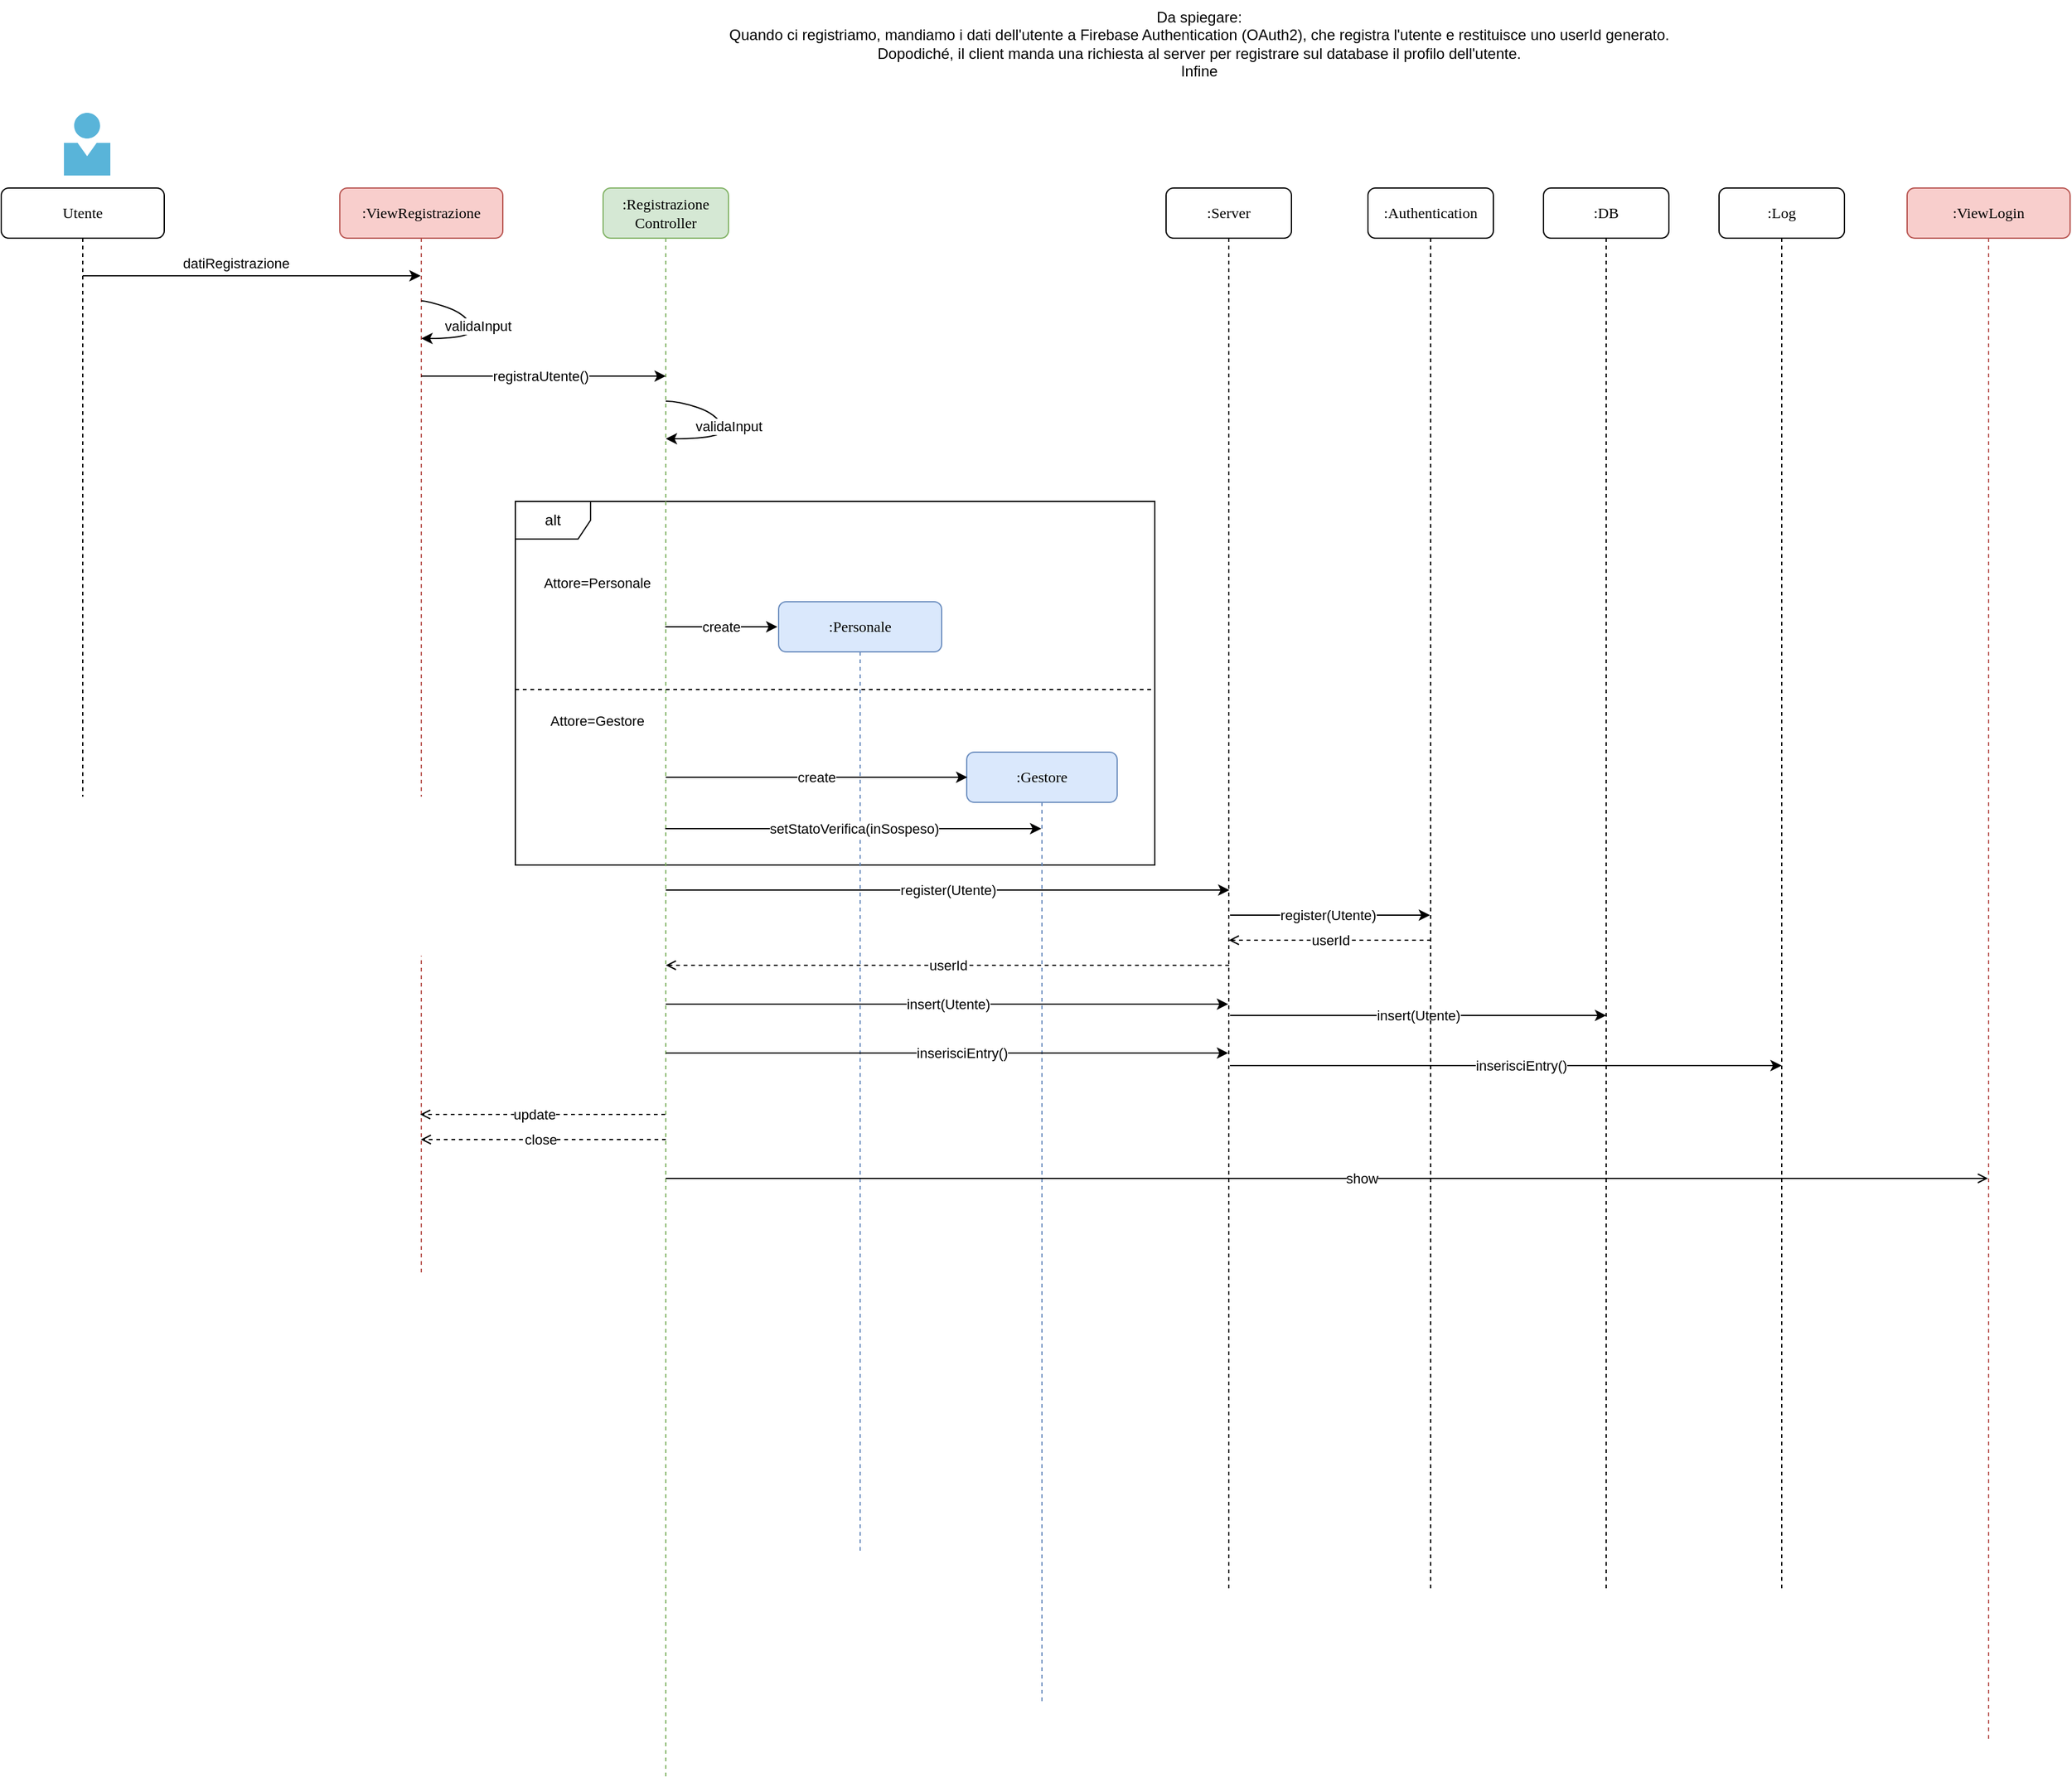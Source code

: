 <mxfile version="20.3.0" type="device" pages="7"><diagram name="Registrazione" id="13e1069c-82ec-6db2-03f1-153e76fe0fe0"><mxGraphModel dx="1882" dy="1389" grid="1" gridSize="10" guides="1" tooltips="1" connect="1" arrows="1" fold="1" page="1" pageScale="1" pageWidth="1100" pageHeight="850" background="none" math="0" shadow="0"><root><mxCell id="0"/><mxCell id="1" parent="0"/><mxCell id="Qp-qd9tEMsH3rxhV6Chx-1" value="alt" style="shape=umlFrame;whiteSpace=wrap;html=1;" parent="1" vertex="1"><mxGeometry x="240" y="330" width="510" height="290" as="geometry"/></mxCell><mxCell id="7baba1c4bc27f4b0-2" value=":Registrazione&lt;br&gt;Controller" style="shape=umlLifeline;perimeter=lifelinePerimeter;whiteSpace=wrap;html=1;container=1;collapsible=0;recursiveResize=0;outlineConnect=0;rounded=1;shadow=0;comic=0;labelBackgroundColor=none;strokeWidth=1;fontFamily=Verdana;fontSize=12;align=center;fillColor=#d5e8d4;strokeColor=#82b366;" parent="1" vertex="1"><mxGeometry x="310" y="80" width="100" height="1270" as="geometry"/></mxCell><mxCell id="uQmWABkNDigC2sRgKrDB-8" value="close" style="endArrow=open;html=1;rounded=0;dashed=1;endFill=0;" parent="7baba1c4bc27f4b0-2" edge="1"><mxGeometry x="0.023" width="50" height="50" relative="1" as="geometry"><mxPoint x="50" y="759" as="sourcePoint"/><mxPoint x="-145.429" y="759" as="targetPoint"/><mxPoint as="offset"/></mxGeometry></mxCell><mxCell id="7baba1c4bc27f4b0-5" value=":Gestore" style="shape=umlLifeline;perimeter=lifelinePerimeter;whiteSpace=wrap;html=1;container=1;collapsible=0;recursiveResize=0;outlineConnect=0;rounded=1;shadow=0;comic=0;labelBackgroundColor=none;strokeWidth=1;fontFamily=Verdana;fontSize=12;align=center;fillColor=#dae8fc;strokeColor=#6c8ebf;" parent="1" vertex="1"><mxGeometry x="600" y="530" width="120" height="760" as="geometry"/></mxCell><mxCell id="7baba1c4bc27f4b0-8" value=":ViewRegistrazione" style="shape=umlLifeline;perimeter=lifelinePerimeter;whiteSpace=wrap;html=1;container=1;collapsible=0;recursiveResize=0;outlineConnect=0;rounded=1;shadow=0;comic=0;labelBackgroundColor=none;strokeWidth=1;fontFamily=Verdana;fontSize=12;align=center;fillColor=#f8cecc;strokeColor=#b85450;size=40;" parent="1" vertex="1"><mxGeometry x="100" y="80" width="130" height="1240" as="geometry"/></mxCell><mxCell id="_3JYc5EG-wwluBzRSdGj-16" value="datiRegistrazione" style="endArrow=classic;html=1;rounded=0;labelBackgroundColor=#FFFFFF;fontFamily=Helvetica;fontSize=11;startArrow=none;startFill=0;" parent="1" source="HaZyZo4yb3wJlneduJ16-1" target="7baba1c4bc27f4b0-8" edge="1"><mxGeometry x="-0.094" y="10" width="50" height="50" relative="1" as="geometry"><mxPoint x="10" y="150" as="sourcePoint"/><mxPoint x="100" y="150" as="targetPoint"/><Array as="points"><mxPoint x="120" y="150"/></Array><mxPoint as="offset"/></mxGeometry></mxCell><mxCell id="HaZyZo4yb3wJlneduJ16-1" value="Utente" style="shape=umlLifeline;perimeter=lifelinePerimeter;whiteSpace=wrap;html=1;container=1;collapsible=0;recursiveResize=0;outlineConnect=0;rounded=1;shadow=0;comic=0;labelBackgroundColor=none;strokeWidth=1;fontFamily=Verdana;fontSize=12;align=center;size=40;" parent="1" vertex="1"><mxGeometry x="-170" y="80" width="130" height="1070" as="geometry"/></mxCell><mxCell id="rC48iDgmVEML_LQpYGde-1" value="" style="sketch=0;aspect=fixed;html=1;points=[];align=center;image;fontSize=12;image=img/lib/mscae/Person.svg;fontFamily=Helvetica;" parent="1" vertex="1"><mxGeometry x="-120" y="20" width="37" height="50" as="geometry"/></mxCell><mxCell id="rC48iDgmVEML_LQpYGde-2" value="validaInput" style="curved=1;endArrow=none;html=1;rounded=0;startArrow=classic;startFill=1;endFill=0;" parent="1" source="7baba1c4bc27f4b0-8" target="7baba1c4bc27f4b0-8" edge="1"><mxGeometry x="0.037" y="-4" width="50" height="50" relative="1" as="geometry"><mxPoint x="170" y="180" as="sourcePoint"/><mxPoint x="220" y="130" as="targetPoint"/><Array as="points"><mxPoint x="210" y="200"/><mxPoint x="200" y="180"/><mxPoint x="170" y="170"/></Array><mxPoint as="offset"/></mxGeometry></mxCell><mxCell id="rC48iDgmVEML_LQpYGde-4" value="registraUtente()" style="endArrow=classic;html=1;rounded=0;labelBackgroundColor=#FFFFFF;fontFamily=Helvetica;fontSize=11;startArrow=none;startFill=0;" parent="1" source="7baba1c4bc27f4b0-8" edge="1"><mxGeometry x="-0.025" width="50" height="50" relative="1" as="geometry"><mxPoint x="170" y="230" as="sourcePoint"/><mxPoint x="360" y="230" as="targetPoint"/><Array as="points"><mxPoint x="350" y="230"/></Array><mxPoint as="offset"/></mxGeometry></mxCell><mxCell id="rC48iDgmVEML_LQpYGde-5" value="validaInput" style="curved=1;endArrow=none;html=1;rounded=0;startArrow=classic;startFill=1;endFill=0;" parent="1" source="7baba1c4bc27f4b0-2" target="7baba1c4bc27f4b0-2" edge="1"><mxGeometry x="0.037" y="-4" width="50" height="50" relative="1" as="geometry"><mxPoint x="365.003" y="280" as="sourcePoint"/><mxPoint x="365.003" y="250" as="targetPoint"/><Array as="points"><mxPoint x="410.17" y="280"/><mxPoint x="400.17" y="260"/><mxPoint x="370.17" y="250"/></Array><mxPoint as="offset"/></mxGeometry></mxCell><mxCell id="Gj7SKQ_RnZ0rpCaeCKxv-1" value="Attore=Personale" style="text;html=1;align=center;verticalAlign=middle;resizable=0;points=[];autosize=1;strokeColor=none;fillColor=none;fontSize=11;fontFamily=Helvetica;" parent="1" vertex="1"><mxGeometry x="250" y="380" width="110" height="30" as="geometry"/></mxCell><mxCell id="Gj7SKQ_RnZ0rpCaeCKxv-2" value="create" style="endArrow=none;html=1;rounded=0;startArrow=classic;startFill=1;endFill=0;" parent="1" edge="1"><mxGeometry width="50" height="50" relative="1" as="geometry"><mxPoint x="449" y="430" as="sourcePoint"/><mxPoint x="359.5" y="430" as="targetPoint"/></mxGeometry></mxCell><mxCell id="7baba1c4bc27f4b0-4" value=":Personale" style="shape=umlLifeline;perimeter=lifelinePerimeter;whiteSpace=wrap;html=1;container=0;collapsible=0;recursiveResize=0;outlineConnect=0;rounded=1;shadow=0;comic=0;labelBackgroundColor=none;strokeWidth=1;fontFamily=Verdana;fontSize=12;align=center;fillColor=#dae8fc;strokeColor=#6c8ebf;" parent="1" vertex="1"><mxGeometry x="450" y="410" width="130" height="760" as="geometry"/></mxCell><mxCell id="bXiD9PXFuTm3DyJLxh5l-1" value="" style="endArrow=none;dashed=1;html=1;rounded=0;labelBackgroundColor=#FFFFFF;fontFamily=Helvetica;fontSize=11;" parent="1" edge="1"><mxGeometry width="50" height="50" relative="1" as="geometry"><mxPoint x="240" y="480" as="sourcePoint"/><mxPoint x="750" y="480" as="targetPoint"/></mxGeometry></mxCell><mxCell id="bXiD9PXFuTm3DyJLxh5l-2" value="Attore=Gestore" style="text;html=1;align=center;verticalAlign=middle;resizable=0;points=[];autosize=1;strokeColor=none;fillColor=none;fontSize=11;fontFamily=Helvetica;" parent="1" vertex="1"><mxGeometry x="255" y="490" width="100" height="30" as="geometry"/></mxCell><mxCell id="bXiD9PXFuTm3DyJLxh5l-3" value="create" style="endArrow=none;html=1;rounded=0;startArrow=classic;startFill=1;endFill=0;" parent="1" target="7baba1c4bc27f4b0-2" edge="1"><mxGeometry width="50" height="50" relative="1" as="geometry"><mxPoint x="600.5" y="550" as="sourcePoint"/><mxPoint x="491" y="550" as="targetPoint"/></mxGeometry></mxCell><mxCell id="bXiD9PXFuTm3DyJLxh5l-4" value=":DB" style="shape=umlLifeline;perimeter=lifelinePerimeter;whiteSpace=wrap;html=1;container=1;collapsible=0;recursiveResize=0;outlineConnect=0;rounded=1;shadow=0;comic=0;labelBackgroundColor=none;strokeWidth=1;fontFamily=Verdana;fontSize=12;align=center;" parent="1" vertex="1"><mxGeometry x="1060" y="80" width="100" height="1120" as="geometry"/></mxCell><mxCell id="mE_2RjCHZyKgiDmwxVmL-9" value="register(Utente)" style="endArrow=classic;html=1;rounded=0;" parent="bXiD9PXFuTm3DyJLxh5l-4" target="mE_2RjCHZyKgiDmwxVmL-3" edge="1"><mxGeometry x="-0.021" width="50" height="50" relative="1" as="geometry"><mxPoint x="-250" y="580" as="sourcePoint"/><mxPoint x="199.5" y="580" as="targetPoint"/><mxPoint as="offset"/></mxGeometry></mxCell><mxCell id="mE_2RjCHZyKgiDmwxVmL-11" value="insert(Utente)" style="endArrow=classic;html=1;rounded=0;" parent="bXiD9PXFuTm3DyJLxh5l-4" edge="1"><mxGeometry width="50" height="50" relative="1" as="geometry"><mxPoint x="-250" y="660" as="sourcePoint"/><mxPoint x="50" y="660" as="targetPoint"/></mxGeometry></mxCell><mxCell id="uQmWABkNDigC2sRgKrDB-1" value="userId" style="endArrow=none;html=1;rounded=0;startArrow=open;startFill=0;endFill=0;dashed=1;" parent="1" edge="1"><mxGeometry width="50" height="50" relative="1" as="geometry"><mxPoint x="360" y="700" as="sourcePoint"/><mxPoint x="809.5" y="700" as="targetPoint"/></mxGeometry></mxCell><mxCell id="uQmWABkNDigC2sRgKrDB-2" value="register(Utente)" style="endArrow=classic;html=1;rounded=0;" parent="1" edge="1"><mxGeometry width="50" height="50" relative="1" as="geometry"><mxPoint x="360" y="640" as="sourcePoint"/><mxPoint x="809.5" y="640" as="targetPoint"/></mxGeometry></mxCell><mxCell id="uQmWABkNDigC2sRgKrDB-4" value=":Log" style="shape=umlLifeline;perimeter=lifelinePerimeter;whiteSpace=wrap;html=1;container=1;collapsible=0;recursiveResize=0;outlineConnect=0;rounded=1;shadow=0;comic=0;labelBackgroundColor=none;strokeWidth=1;fontFamily=Verdana;fontSize=12;align=center;" parent="1" vertex="1"><mxGeometry x="1200" y="80" width="100" height="1120" as="geometry"/></mxCell><mxCell id="uQmWABkNDigC2sRgKrDB-5" value="inserisciEntry()" style="endArrow=classic;html=1;rounded=0;" parent="1" edge="1"><mxGeometry x="0.052" width="50" height="50" relative="1" as="geometry"><mxPoint x="360" y="770" as="sourcePoint"/><mxPoint x="808.5" y="770" as="targetPoint"/><mxPoint as="offset"/></mxGeometry></mxCell><mxCell id="uQmWABkNDigC2sRgKrDB-6" value="" style="endArrow=open;html=1;rounded=0;dashed=1;endFill=0;" parent="1" edge="1"><mxGeometry width="50" height="50" relative="1" as="geometry"><mxPoint x="359.5" y="819" as="sourcePoint"/><mxPoint x="164.071" y="819" as="targetPoint"/></mxGeometry></mxCell><mxCell id="uQmWABkNDigC2sRgKrDB-7" value="update" style="edgeLabel;html=1;align=center;verticalAlign=middle;resizable=0;points=[];" parent="uQmWABkNDigC2sRgKrDB-6" vertex="1" connectable="0"><mxGeometry x="0.256" relative="1" as="geometry"><mxPoint x="18" as="offset"/></mxGeometry></mxCell><mxCell id="uQmWABkNDigC2sRgKrDB-10" value=":ViewLogin" style="shape=umlLifeline;perimeter=lifelinePerimeter;whiteSpace=wrap;html=1;container=1;collapsible=0;recursiveResize=0;outlineConnect=0;rounded=1;shadow=0;comic=0;labelBackgroundColor=none;strokeWidth=1;fontFamily=Verdana;fontSize=12;align=center;fillColor=#f8cecc;strokeColor=#b85450;size=40;" parent="1" vertex="1"><mxGeometry x="1350" y="80" width="130" height="1240" as="geometry"/></mxCell><mxCell id="mE_2RjCHZyKgiDmwxVmL-3" value=":Authentication" style="shape=umlLifeline;perimeter=lifelinePerimeter;whiteSpace=wrap;html=1;container=1;collapsible=0;recursiveResize=0;outlineConnect=0;rounded=1;shadow=0;comic=0;labelBackgroundColor=none;strokeWidth=1;fontFamily=Verdana;fontSize=12;align=center;" parent="1" vertex="1"><mxGeometry x="920" y="80" width="100" height="1120" as="geometry"/></mxCell><mxCell id="mE_2RjCHZyKgiDmwxVmL-10" value="userId" style="endArrow=none;html=1;rounded=0;startArrow=open;startFill=0;endFill=0;dashed=1;" parent="mE_2RjCHZyKgiDmwxVmL-3" source="mE_2RjCHZyKgiDmwxVmL-8" edge="1"><mxGeometry width="50" height="50" relative="1" as="geometry"><mxPoint x="-400" y="600" as="sourcePoint"/><mxPoint x="49.5" y="600" as="targetPoint"/></mxGeometry></mxCell><mxCell id="mE_2RjCHZyKgiDmwxVmL-4" value="insert(Utente)" style="endArrow=classic;html=1;rounded=0;" parent="1" edge="1"><mxGeometry width="50" height="50" relative="1" as="geometry"><mxPoint x="360" y="731" as="sourcePoint"/><mxPoint x="808.5" y="731" as="targetPoint"/></mxGeometry></mxCell><mxCell id="mE_2RjCHZyKgiDmwxVmL-5" value="Da spiegare:&lt;br&gt;Quando ci registriamo, mandiamo i dati dell'utente a Firebase Authentication (OAuth2), che registra l'utente e restituisce uno userId generato.&lt;br&gt;Dopodiché, il client manda una richiesta al server per registrare sul database il profilo dell'utente.&lt;br&gt;Infine" style="text;html=1;align=center;verticalAlign=middle;resizable=0;points=[];autosize=1;strokeColor=none;fillColor=none;" parent="1" vertex="1"><mxGeometry x="400" y="-70" width="770" height="70" as="geometry"/></mxCell><mxCell id="mE_2RjCHZyKgiDmwxVmL-8" value=":Server" style="shape=umlLifeline;perimeter=lifelinePerimeter;whiteSpace=wrap;html=1;container=1;collapsible=0;recursiveResize=0;outlineConnect=0;rounded=1;shadow=0;comic=0;labelBackgroundColor=none;strokeWidth=1;fontFamily=Verdana;fontSize=12;align=center;" parent="1" vertex="1"><mxGeometry x="759" y="80" width="100" height="1120" as="geometry"/></mxCell><mxCell id="mE_2RjCHZyKgiDmwxVmL-12" value="inserisciEntry()" style="endArrow=classic;html=1;rounded=0;" parent="1" edge="1"><mxGeometry x="0.052" width="50" height="50" relative="1" as="geometry"><mxPoint x="810" y="780" as="sourcePoint"/><mxPoint x="1250" y="780" as="targetPoint"/><mxPoint as="offset"/></mxGeometry></mxCell><mxCell id="mE_2RjCHZyKgiDmwxVmL-15" value="show" style="endArrow=open;html=1;rounded=0;endFill=0;" parent="1" target="uQmWABkNDigC2sRgKrDB-10" edge="1"><mxGeometry x="0.052" width="50" height="50" relative="1" as="geometry"><mxPoint x="360" y="870" as="sourcePoint"/><mxPoint x="808.5" y="870" as="targetPoint"/><mxPoint as="offset"/></mxGeometry></mxCell><mxCell id="VB38Relj4I69oqixK09r-1" value="setStatoVerifica(inSospeso)" style="endArrow=none;html=1;rounded=0;startArrow=classic;startFill=1;endFill=0;" parent="1" source="7baba1c4bc27f4b0-5" edge="1"><mxGeometry width="50" height="50" relative="1" as="geometry"><mxPoint x="600.5" y="591" as="sourcePoint"/><mxPoint x="359.5" y="591" as="targetPoint"/><Array as="points"><mxPoint x="520" y="591"/></Array></mxGeometry></mxCell></root></mxGraphModel></diagram><diagram id="6aB9CORU32uBYQYQCs-L" name="Login"><mxGraphModel dx="782" dy="539" grid="1" gridSize="10" guides="1" tooltips="1" connect="1" arrows="1" fold="1" page="1" pageScale="1" pageWidth="827" pageHeight="1169" math="0" shadow="0"><root><mxCell id="0"/><mxCell id="1" parent="0"/><mxCell id="RguAJDUYk91SnPIHC0iQ-1" value="alt" style="shape=umlFrame;whiteSpace=wrap;html=1;strokeColor=#CC99FF;" parent="1" vertex="1"><mxGeometry x="350" y="444" width="1200" height="205" as="geometry"/></mxCell><mxCell id="aYWc7RLOCJ8eXEWVeOva-1" value=":LoginController" style="shape=umlLifeline;perimeter=lifelinePerimeter;whiteSpace=wrap;html=1;container=1;collapsible=0;recursiveResize=0;outlineConnect=0;rounded=1;shadow=0;comic=0;labelBackgroundColor=none;strokeWidth=1;fontFamily=Verdana;fontSize=12;align=center;fillColor=#d5e8d4;strokeColor=#82b366;" parent="1" vertex="1"><mxGeometry x="375" y="80" width="100" height="590" as="geometry"/></mxCell><mxCell id="aYWc7RLOCJ8eXEWVeOva-7" value=":Home&lt;br&gt;GestionePersonale" style="shape=umlLifeline;perimeter=lifelinePerimeter;whiteSpace=wrap;html=1;container=1;collapsible=0;recursiveResize=0;outlineConnect=0;rounded=1;shadow=0;comic=0;labelBackgroundColor=none;strokeWidth=1;fontFamily=Verdana;fontSize=12;align=center;fillColor=#f8cecc;strokeColor=#b85450;" parent="1" vertex="1"><mxGeometry x="1160" y="80" width="135" height="590" as="geometry"/></mxCell><mxCell id="aYWc7RLOCJ8eXEWVeOva-8" value=":Home&lt;br&gt;GestioneAttività" style="shape=umlLifeline;perimeter=lifelinePerimeter;whiteSpace=wrap;html=1;container=1;collapsible=0;recursiveResize=0;outlineConnect=0;rounded=1;shadow=0;comic=0;labelBackgroundColor=none;strokeWidth=1;fontFamily=Verdana;fontSize=12;align=center;fillColor=#f8cecc;strokeColor=#b85450;" parent="1" vertex="1"><mxGeometry x="1320" y="80" width="120" height="590" as="geometry"/></mxCell><mxCell id="aYWc7RLOCJ8eXEWVeOva-9" value=":Home&lt;br&gt;GestioneAssistenza" style="shape=umlLifeline;perimeter=lifelinePerimeter;whiteSpace=wrap;html=1;container=1;collapsible=0;recursiveResize=0;outlineConnect=0;rounded=1;shadow=0;comic=0;labelBackgroundColor=none;strokeWidth=1;fontFamily=Verdana;fontSize=12;align=center;fillColor=#f8cecc;strokeColor=#b85450;" parent="1" vertex="1"><mxGeometry x="1470" y="80" width="130" height="580" as="geometry"/></mxCell><mxCell id="aYWc7RLOCJ8eXEWVeOva-10" value=":ViewLogin" style="shape=umlLifeline;perimeter=lifelinePerimeter;whiteSpace=wrap;html=1;container=1;collapsible=0;recursiveResize=0;outlineConnect=0;rounded=1;shadow=0;comic=0;labelBackgroundColor=none;strokeWidth=1;fontFamily=Verdana;fontSize=12;align=center;fillColor=#f8cecc;strokeColor=#b85450;size=40;" parent="1" vertex="1"><mxGeometry x="165" y="80" width="130" height="580" as="geometry"/></mxCell><mxCell id="aYWc7RLOCJ8eXEWVeOva-12" value="&lt;font style=&quot;font-size: 11px; background-color: rgb(255, 255, 255);&quot; face=&quot;Helvetica&quot;&gt;verificaCredenziali()&lt;/font&gt;" style="html=1;verticalAlign=bottom;endArrow=block;labelBackgroundColor=none;fontFamily=Verdana;fontSize=12;edgeStyle=elbowEdgeStyle;elbow=vertical;rounded=0;" parent="1" edge="1"><mxGeometry x="-0.027" y="-10" relative="1" as="geometry"><mxPoint x="235" y="220" as="sourcePoint"/><mxPoint x="420" y="220" as="targetPoint"/><Array as="points"><mxPoint x="345" y="220"/></Array><mxPoint as="offset"/></mxGeometry></mxCell><mxCell id="aYWc7RLOCJ8eXEWVeOva-20" value="show()" style="endArrow=classic;html=1;rounded=0;labelBackgroundColor=#FFFFFF;fontFamily=Helvetica;fontSize=11;startArrow=none;startFill=0;" parent="1" target="aYWc7RLOCJ8eXEWVeOva-10" edge="1"><mxGeometry x="-0.159" width="50" height="50" relative="1" as="geometry"><mxPoint x="75" y="150" as="sourcePoint"/><mxPoint x="165" y="150" as="targetPoint"/><Array as="points"><mxPoint x="185" y="150"/></Array><mxPoint as="offset"/></mxGeometry></mxCell><mxCell id="aYWc7RLOCJ8eXEWVeOva-21" value="show()" style="endArrow=classic;html=1;rounded=0;labelBackgroundColor=#FFFFFF;fontFamily=Helvetica;fontSize=11;" parent="1" edge="1"><mxGeometry width="50" height="50" relative="1" as="geometry"><mxPoint x="424.5" y="492" as="sourcePoint"/><mxPoint x="1227" y="492" as="targetPoint"/><Array as="points"><mxPoint x="540" y="492"/></Array></mxGeometry></mxCell><mxCell id="aYWc7RLOCJ8eXEWVeOva-22" value="show()" style="endArrow=classic;html=1;rounded=0;labelBackgroundColor=#FFFFFF;fontFamily=Helvetica;fontSize=11;" parent="1" edge="1"><mxGeometry width="50" height="50" relative="1" as="geometry"><mxPoint x="424.759" y="545" as="sourcePoint"/><mxPoint x="1379.5" y="545" as="targetPoint"/><Array as="points"><mxPoint x="545.68" y="545"/></Array></mxGeometry></mxCell><mxCell id="aYWc7RLOCJ8eXEWVeOva-23" value="show()" style="endArrow=classic;html=1;rounded=0;labelBackgroundColor=#FFFFFF;fontFamily=Helvetica;fontSize=11;" parent="1" edge="1"><mxGeometry width="50" height="50" relative="1" as="geometry"><mxPoint x="424.759" y="595" as="sourcePoint"/><mxPoint x="1534.5" y="595" as="targetPoint"/><Array as="points"><mxPoint x="535.68" y="595"/></Array></mxGeometry></mxCell><mxCell id="aYWc7RLOCJ8eXEWVeOva-24" value="ruolo=Personale" style="text;html=1;align=center;verticalAlign=middle;resizable=0;points=[];autosize=1;strokeColor=none;fillColor=none;fontSize=11;fontFamily=Helvetica;" parent="1" vertex="1"><mxGeometry x="430" y="465" width="100" height="30" as="geometry"/></mxCell><mxCell id="aYWc7RLOCJ8eXEWVeOva-25" value="ruolo=Gestore" style="text;html=1;align=center;verticalAlign=middle;resizable=0;points=[];autosize=1;strokeColor=none;fillColor=none;fontSize=11;fontFamily=Helvetica;" parent="1" vertex="1"><mxGeometry x="435" y="505" width="90" height="30" as="geometry"/></mxCell><mxCell id="aYWc7RLOCJ8eXEWVeOva-26" value="ruolo=Assistenza" style="text;html=1;align=center;verticalAlign=middle;resizable=0;points=[];autosize=1;strokeColor=none;fillColor=none;fontSize=11;fontFamily=Helvetica;" parent="1" vertex="1"><mxGeometry x="425" y="560" width="110" height="30" as="geometry"/></mxCell><mxCell id="MGjUu69rBf5I3E0NUgV5-1" value="" style="endArrow=none;dashed=1;html=1;rounded=0;exitX=0.003;exitY=0.328;exitDx=0;exitDy=0;exitPerimeter=0;entryX=1.001;entryY=0.308;entryDx=0;entryDy=0;entryPerimeter=0;" parent="1" target="RguAJDUYk91SnPIHC0iQ-1" edge="1"><mxGeometry width="50" height="50" relative="1" as="geometry"><mxPoint x="350.77" y="509.04" as="sourcePoint"/><mxPoint x="1310" y="507" as="targetPoint"/></mxGeometry></mxCell><mxCell id="MGjUu69rBf5I3E0NUgV5-2" value="" style="endArrow=none;dashed=1;html=1;rounded=0;exitX=-0.002;exitY=0.665;exitDx=0;exitDy=0;exitPerimeter=0;entryX=0.999;entryY=0.585;entryDx=0;entryDy=0;entryPerimeter=0;" parent="1" target="RguAJDUYk91SnPIHC0iQ-1" edge="1"><mxGeometry width="50" height="50" relative="1" as="geometry"><mxPoint x="349.82" y="564.7" as="sourcePoint"/><mxPoint x="940.41" y="564.7" as="targetPoint"/></mxGeometry></mxCell><mxCell id="JwBieoG3kiibjYGyZuFh-1" value="Utente" style="shape=umlLifeline;perimeter=lifelinePerimeter;whiteSpace=wrap;html=1;container=1;collapsible=0;recursiveResize=0;outlineConnect=0;rounded=1;shadow=0;comic=0;labelBackgroundColor=none;strokeWidth=1;fontFamily=Verdana;fontSize=12;align=center;size=40;" parent="1" vertex="1"><mxGeometry x="10" y="80" width="130" height="580" as="geometry"/></mxCell><mxCell id="JwBieoG3kiibjYGyZuFh-2" value="" style="sketch=0;aspect=fixed;html=1;points=[];align=center;image;fontSize=12;image=img/lib/mscae/Person.svg;fontFamily=Helvetica;" parent="1" vertex="1"><mxGeometry x="60" y="20" width="37" height="50" as="geometry"/></mxCell><mxCell id="JwBieoG3kiibjYGyZuFh-3" value="login()" style="endArrow=classic;html=1;rounded=0;labelBackgroundColor=#FFFFFF;fontFamily=Helvetica;fontSize=11;startArrow=none;startFill=0;" parent="1" edge="1"><mxGeometry x="-0.159" width="50" height="50" relative="1" as="geometry"><mxPoint x="75" y="170" as="sourcePoint"/><mxPoint x="230" y="170" as="targetPoint"/><Array as="points"><mxPoint x="190" y="170"/></Array><mxPoint as="offset"/></mxGeometry></mxCell><mxCell id="JwBieoG3kiibjYGyZuFh-4" value="login()" style="endArrow=classic;html=1;rounded=0;labelBackgroundColor=#FFFFFF;fontFamily=Helvetica;fontSize=11;startArrow=none;startFill=0;" parent="1" edge="1"><mxGeometry x="-0.159" width="50" height="50" relative="1" as="geometry"><mxPoint x="230" y="185" as="sourcePoint"/><mxPoint x="424.5" y="185" as="targetPoint"/><Array as="points"><mxPoint x="345" y="185"/></Array><mxPoint as="offset"/></mxGeometry></mxCell><mxCell id="aYWc7RLOCJ8eXEWVeOva-14" value="&lt;font style=&quot;font-size: 11px; background-color: rgb(255, 255, 255);&quot; face=&quot;Helvetica&quot;&gt;validaInput()&lt;/font&gt;" style="html=1;verticalAlign=bottom;endArrow=block;labelBackgroundColor=none;fontFamily=Verdana;fontSize=12;edgeStyle=orthogonalEdgeStyle;elbow=vertical;rounded=0;curved=1;" parent="1" source="aYWc7RLOCJ8eXEWVeOva-1" target="aYWc7RLOCJ8eXEWVeOva-1" edge="1"><mxGeometry x="0.058" y="-10" relative="1" as="geometry"><mxPoint x="429.67" y="227.4" as="sourcePoint"/><mxPoint x="434.51" y="282.9" as="targetPoint"/><Array as="points"><mxPoint x="510" y="227"/><mxPoint x="510" y="280"/></Array><mxPoint y="1" as="offset"/></mxGeometry></mxCell><mxCell id="SGvGVdOGCeB1h0spK9CK-2" value=":DB" style="shape=umlLifeline;perimeter=lifelinePerimeter;whiteSpace=wrap;html=1;container=1;collapsible=0;recursiveResize=0;outlineConnect=0;rounded=1;shadow=0;comic=0;labelBackgroundColor=none;strokeWidth=1;fontFamily=Verdana;fontSize=12;align=center;size=40;" parent="1" vertex="1"><mxGeometry x="800" y="80" width="130" height="580" as="geometry"/></mxCell><mxCell id="SGvGVdOGCeB1h0spK9CK-3" value=":Log" style="shape=umlLifeline;perimeter=lifelinePerimeter;whiteSpace=wrap;html=1;container=1;collapsible=0;recursiveResize=0;outlineConnect=0;rounded=1;shadow=0;comic=0;labelBackgroundColor=none;strokeWidth=1;fontFamily=Verdana;fontSize=12;align=center;size=40;" parent="1" vertex="1"><mxGeometry x="980" y="80" width="130" height="580" as="geometry"/></mxCell><mxCell id="SGvGVdOGCeB1h0spK9CK-6" value="user" style="endArrow=open;html=1;rounded=0;dashed=1;endFill=0;" parent="1" edge="1"><mxGeometry width="50" height="50" relative="1" as="geometry"><mxPoint x="569.5" y="360" as="sourcePoint"/><mxPoint x="424.25" y="360" as="targetPoint"/></mxGeometry></mxCell><mxCell id="aze9z9JtvnWxxkjEwi_I-4" value="close" style="endArrow=open;html=1;rounded=0;dashed=1;endFill=0;" parent="1" edge="1"><mxGeometry width="50" height="50" relative="1" as="geometry"><mxPoint x="424.5" y="480" as="sourcePoint"/><mxPoint x="229.25" y="480" as="targetPoint"/></mxGeometry></mxCell><mxCell id="aze9z9JtvnWxxkjEwi_I-5" value="close" style="endArrow=open;html=1;rounded=0;dashed=1;endFill=0;" parent="1" edge="1"><mxGeometry width="50" height="50" relative="1" as="geometry"><mxPoint x="424.5" y="527" as="sourcePoint"/><mxPoint x="229.25" y="527" as="targetPoint"/></mxGeometry></mxCell><mxCell id="aze9z9JtvnWxxkjEwi_I-6" value="close" style="endArrow=open;html=1;rounded=0;dashed=1;endFill=0;" parent="1" edge="1"><mxGeometry width="50" height="50" relative="1" as="geometry"><mxPoint x="424.5" y="574.0" as="sourcePoint"/><mxPoint x="229.25" y="574.0" as="targetPoint"/></mxGeometry></mxCell><mxCell id="AJv0XQLIvFw9RZiLyOHN-1" value=":Authentication" style="shape=umlLifeline;perimeter=lifelinePerimeter;whiteSpace=wrap;html=1;container=1;collapsible=0;recursiveResize=0;outlineConnect=0;rounded=1;shadow=0;comic=0;labelBackgroundColor=none;strokeWidth=1;fontFamily=Verdana;fontSize=12;align=center;" parent="1" vertex="1"><mxGeometry x="661" y="80" width="100" height="580" as="geometry"/></mxCell><mxCell id="AJv0XQLIvFw9RZiLyOHN-4" value="&lt;font style=&quot;font-size: 11px; background-color: rgb(255, 255, 255);&quot; face=&quot;Helvetica&quot;&gt;verificaCredenziali&lt;/font&gt;" style="html=1;verticalAlign=bottom;endArrow=block;labelBackgroundColor=none;fontFamily=Verdana;fontSize=12;elbow=vertical;rounded=0;" parent="AJv0XQLIvFw9RZiLyOHN-1" edge="1"><mxGeometry relative="1" as="geometry"><mxPoint x="-91" y="240" as="sourcePoint"/><mxPoint x="49" y="240" as="targetPoint"/><mxPoint as="offset"/></mxGeometry></mxCell><mxCell id="AJv0XQLIvFw9RZiLyOHN-5" value="user" style="endArrow=open;html=1;rounded=0;dashed=1;endFill=0;" parent="AJv0XQLIvFw9RZiLyOHN-1" edge="1"><mxGeometry width="50" height="50" relative="1" as="geometry"><mxPoint x="49" y="260" as="sourcePoint"/><mxPoint x="-91.0" y="260" as="targetPoint"/><Array as="points"><mxPoint x="-21" y="260"/></Array></mxGeometry></mxCell><mxCell id="AJv0XQLIvFw9RZiLyOHN-3" value=":Server" style="shape=umlLifeline;perimeter=lifelinePerimeter;whiteSpace=wrap;html=1;container=1;collapsible=0;recursiveResize=0;outlineConnect=0;rounded=1;shadow=0;comic=0;labelBackgroundColor=none;strokeWidth=1;fontFamily=Verdana;fontSize=12;align=center;" parent="1" vertex="1"><mxGeometry x="520" y="80" width="100" height="580" as="geometry"/></mxCell><mxCell id="SGvGVdOGCeB1h0spK9CK-4" value="&lt;font style=&quot;font-size: 11px; background-color: rgb(255, 255, 255);&quot; face=&quot;Helvetica&quot;&gt;verificaCredenziali()&lt;/font&gt;" style="html=1;verticalAlign=bottom;endArrow=block;labelBackgroundColor=none;fontFamily=Verdana;fontSize=12;elbow=vertical;rounded=0;" parent="1" edge="1"><mxGeometry x="0.041" y="-1" relative="1" as="geometry"><mxPoint x="424.5" y="299" as="sourcePoint"/><mxPoint x="569.5" y="299" as="targetPoint"/><mxPoint as="offset"/></mxGeometry></mxCell><mxCell id="aze9z9JtvnWxxkjEwi_I-3" value="&lt;font style=&quot;font-size: 11px; background-color: rgb(255, 255, 255);&quot; face=&quot;Helvetica&quot;&gt;inserisciEntry()&lt;/font&gt;" style="html=1;verticalAlign=bottom;endArrow=block;labelBackgroundColor=none;fontFamily=Verdana;fontSize=12;edgeStyle=elbowEdgeStyle;elbow=vertical;rounded=0;" parent="1" edge="1"><mxGeometry x="-0.027" y="-10" relative="1" as="geometry"><mxPoint x="569.324" y="379" as="sourcePoint"/><mxPoint x="1044.5" y="379" as="targetPoint"/><Array as="points"><mxPoint x="805" y="379"/></Array><mxPoint as="offset"/></mxGeometry></mxCell></root></mxGraphModel></diagram><diagram id="pE-POTZH7RTF04I4F6tF" name="Cliente"><mxGraphModel dx="782" dy="539" grid="1" gridSize="10" guides="1" tooltips="1" connect="1" arrows="1" fold="1" page="1" pageScale="1" pageWidth="827" pageHeight="1169" math="0" shadow="0"><root><mxCell id="0"/><mxCell id="1" parent="0"/><mxCell id="0VxfPDgypLHVEo5Mkc0--4" value="loop" style="shape=umlFrame;whiteSpace=wrap;html=1;fillColor=#f5f5f5;fontColor=#333333;strokeColor=#CCCCCC;" parent="1" vertex="1"><mxGeometry x="20" y="200" width="1920" height="868" as="geometry"/></mxCell><mxCell id="OFQ54osIbRinYbbnieqb-1" value="&lt;b&gt;alt&lt;/b&gt;" style="shape=umlFrame;whiteSpace=wrap;html=1;" parent="1" vertex="1"><mxGeometry x="40" y="253" width="1850" height="796" as="geometry"/></mxCell><mxCell id="_6C42C4cvIYMV8WEtk8k-6" value="loop" style="shape=umlFrame;whiteSpace=wrap;html=1;fillColor=#f5f5f5;fontColor=#333333;strokeColor=#CCCCCC;" parent="1" vertex="1"><mxGeometry x="600" y="363" width="830" height="220" as="geometry"/></mxCell><mxCell id="OlgzAizJLm9pv88o0hGP-1" value="alt" style="shape=umlFrame;whiteSpace=wrap;html=1;" parent="1" vertex="1"><mxGeometry x="670" y="370" width="740" height="190" as="geometry"/></mxCell><mxCell id="kCJt7Dvigvo4qZenlpbh-1" value="" style="sketch=0;aspect=fixed;html=1;points=[];align=center;image;fontSize=12;image=img/lib/mscae/Person.svg;fontFamily=Helvetica;" parent="1" vertex="1"><mxGeometry x="86.5" y="40" width="37" height="50" as="geometry"/></mxCell><mxCell id="lNES_8LNMnfCzcFUIq7t-1" value=":Home&lt;br&gt;GestioneCliente" style="shape=umlLifeline;perimeter=lifelinePerimeter;whiteSpace=wrap;html=1;container=1;collapsible=0;recursiveResize=0;outlineConnect=0;rounded=1;shadow=0;comic=0;labelBackgroundColor=none;strokeWidth=1;fontFamily=Verdana;fontSize=12;align=center;fillColor=#f8cecc;strokeColor=#b85450;" parent="1" vertex="1"><mxGeometry x="250" y="100" width="130" height="1070" as="geometry"/></mxCell><mxCell id="lNES_8LNMnfCzcFUIq7t-4" value=":GestioneCliente&lt;br&gt;Controller" style="shape=umlLifeline;perimeter=lifelinePerimeter;whiteSpace=wrap;html=1;container=1;collapsible=0;recursiveResize=0;outlineConnect=0;rounded=1;shadow=0;comic=0;labelBackgroundColor=none;strokeWidth=1;fontFamily=Verdana;fontSize=12;align=center;fillColor=#d5e8d4;strokeColor=#82b366;" parent="1" vertex="1"><mxGeometry x="590" y="100" width="170" height="1078" as="geometry"/></mxCell><mxCell id="OlgzAizJLm9pv88o0hGP-6" value="azione = inserisci portata" style="text;html=1;align=left;verticalAlign=middle;resizable=0;points=[];autosize=1;strokeColor=none;fillColor=none;" parent="lNES_8LNMnfCzcFUIq7t-4" vertex="1"><mxGeometry x="139.39" y="360" width="160" height="30" as="geometry"/></mxCell><mxCell id="OlgzAizJLm9pv88o0hGP-8" value="azione = modifica" style="text;html=1;align=left;verticalAlign=middle;resizable=0;points=[];autosize=1;strokeColor=none;fillColor=none;" parent="lNES_8LNMnfCzcFUIq7t-4" vertex="1"><mxGeometry x="139.39" y="400" width="120" height="30" as="geometry"/></mxCell><mxCell id="lNES_8LNMnfCzcFUIq7t-5" value=":ViewMenu" style="shape=umlLifeline;perimeter=lifelinePerimeter;whiteSpace=wrap;html=1;container=1;collapsible=0;recursiveResize=0;outlineConnect=0;rounded=1;shadow=0;comic=0;labelBackgroundColor=none;strokeWidth=1;fontFamily=Verdana;fontSize=12;align=center;fillColor=#f8cecc;strokeColor=#b85450;" parent="1" vertex="1"><mxGeometry x="810" y="100" width="120" height="660" as="geometry"/></mxCell><mxCell id="lNES_8LNMnfCzcFUIq7t-6" value=":GestioneOrdine&lt;br&gt;Controller" style="shape=umlLifeline;perimeter=lifelinePerimeter;whiteSpace=wrap;html=1;container=1;collapsible=0;recursiveResize=0;outlineConnect=0;rounded=1;shadow=0;comic=0;labelBackgroundColor=none;strokeWidth=1;fontFamily=Verdana;fontSize=12;align=center;fillColor=#d5e8d4;strokeColor=#82b366;" parent="1" vertex="1"><mxGeometry x="1120.0" y="100" width="130" height="660" as="geometry"/></mxCell><mxCell id="OlgzAizJLm9pv88o0hGP-15" value="setStatoOrdine()" style="endArrow=classic;html=1;rounded=0;" parent="lNES_8LNMnfCzcFUIq7t-6" edge="1"><mxGeometry width="50" height="50" relative="1" as="geometry"><mxPoint x="64.929" y="514" as="sourcePoint"/><mxPoint x="200.0" y="514" as="targetPoint"/></mxGeometry></mxCell><mxCell id="lNES_8LNMnfCzcFUIq7t-7" value="Cliente" style="shape=umlLifeline;perimeter=lifelinePerimeter;whiteSpace=wrap;html=1;container=1;collapsible=0;recursiveResize=0;outlineConnect=0;rounded=1;shadow=0;comic=0;labelBackgroundColor=none;strokeWidth=1;fontFamily=Verdana;fontSize=12;align=center;size=40;" parent="1" vertex="1"><mxGeometry x="40" y="100" width="130" height="1070" as="geometry"/></mxCell><mxCell id="niUU9bWRZXq5qwu9FPkK-3" value="&lt;font style=&quot;font-size: 11px; background-color: rgb(255, 255, 255);&quot; face=&quot;Helvetica&quot;&gt;show&lt;/font&gt;" style="html=1;verticalAlign=bottom;endArrow=block;labelBackgroundColor=none;fontFamily=Verdana;fontSize=12;elbow=vertical;rounded=0;" parent="lNES_8LNMnfCzcFUIq7t-7" target="lNES_8LNMnfCzcFUIq7t-1" edge="1"><mxGeometry x="-0.027" y="-10" relative="1" as="geometry"><mxPoint x="64.786" y="70" as="sourcePoint"/><mxPoint x="270" y="70" as="targetPoint"/><Array as="points"><mxPoint x="160" y="70"/></Array><mxPoint as="offset"/></mxGeometry></mxCell><mxCell id="gV-IcSshQNHfonS13RmQ-18" value=":View&lt;br&gt;PagamentoOrdine" style="shape=umlLifeline;perimeter=lifelinePerimeter;whiteSpace=wrap;html=1;container=1;collapsible=0;recursiveResize=0;outlineConnect=0;rounded=1;shadow=0;comic=0;labelBackgroundColor=none;strokeWidth=1;fontFamily=Verdana;fontSize=12;align=center;fillColor=#f8cecc;strokeColor=#b85450;" parent="1" vertex="1"><mxGeometry x="1100" y="650" width="120" height="360" as="geometry"/></mxCell><mxCell id="0VxfPDgypLHVEo5Mkc0--6" value=":Home&lt;br&gt;Ordine" style="shape=umlLifeline;perimeter=lifelinePerimeter;whiteSpace=wrap;html=1;container=1;collapsible=0;recursiveResize=0;outlineConnect=0;rounded=1;shadow=0;comic=0;labelBackgroundColor=none;strokeWidth=1;fontFamily=Verdana;fontSize=12;align=center;fillColor=#f8cecc;strokeColor=#b85450;" parent="1" vertex="1"><mxGeometry x="430" y="100" width="130" height="1070" as="geometry"/></mxCell><mxCell id="0VxfPDgypLHVEo5Mkc0--12" value="&lt;font style=&quot;font-size: 11px; background-color: rgb(255, 255, 255);&quot; face=&quot;Helvetica&quot;&gt;inserisciTavolo()&lt;/font&gt;" style="html=1;verticalAlign=bottom;endArrow=block;labelBackgroundColor=none;fontFamily=Verdana;fontSize=12;elbow=vertical;rounded=0;jumpStyle=arc;" parent="1" edge="1"><mxGeometry x="0.018" relative="1" as="geometry"><mxPoint x="870" y="390" as="sourcePoint"/><mxPoint x="1184.5" y="390" as="targetPoint"/><mxPoint as="offset"/><Array as="points"><mxPoint x="1005" y="390"/></Array></mxGeometry></mxCell><mxCell id="0VxfPDgypLHVEo5Mkc0--8" value="&lt;font style=&quot;font-size: 11px; background-color: rgb(255, 255, 255);&quot; face=&quot;Helvetica&quot;&gt;eseguiOrdine()&lt;/font&gt;" style="html=1;verticalAlign=bottom;endArrow=open;labelBackgroundColor=none;fontFamily=Verdana;fontSize=12;elbow=vertical;rounded=0;endFill=0;" parent="1" edge="1"><mxGeometry x="0.025" y="-10" relative="1" as="geometry"><mxPoint x="320" y="308" as="sourcePoint"/><mxPoint x="494.5" y="308" as="targetPoint"/><Array as="points"><mxPoint x="440" y="308"/></Array><mxPoint as="offset"/></mxGeometry></mxCell><mxCell id="BLwTUksfsvQOTYvWAzap-3" value="&lt;font style=&quot;font-size: 11px; background-color: rgb(255, 255, 255);&quot; face=&quot;Helvetica&quot;&gt;eseguiMenu()&lt;/font&gt;" style="html=1;verticalAlign=bottom;endArrow=block;labelBackgroundColor=none;fontFamily=Verdana;fontSize=12;elbow=vertical;rounded=0;jumpStyle=arc;" parent="1" edge="1"><mxGeometry x="-0.027" y="-10" relative="1" as="geometry"><mxPoint x="493.5" y="328" as="sourcePoint"/><mxPoint x="869.5" y="328" as="targetPoint"/><mxPoint as="offset"/><Array as="points"><mxPoint x="550" y="328"/></Array></mxGeometry></mxCell><mxCell id="0VxfPDgypLHVEo5Mkc0--16" value="update" style="edgeStyle=none;rounded=0;orthogonalLoop=1;jettySize=auto;html=1;dashed=1;startArrow=none;startFill=0;endArrow=open;endFill=0;" parent="1" edge="1"><mxGeometry relative="1" as="geometry"><Array as="points"/><mxPoint x="1024.11" y="431" as="sourcePoint"/><mxPoint x="870.024" y="431" as="targetPoint"/></mxGeometry></mxCell><mxCell id="gV-IcSshQNHfonS13RmQ-4" style="rounded=0;orthogonalLoop=1;jettySize=auto;html=1;labelBackgroundColor=#FFFFFF;fontFamily=Helvetica;fontSize=11;startArrow=none;startFill=0;endArrow=block;endFill=1;" parent="1" edge="1"><mxGeometry relative="1" as="geometry"><mxPoint x="870.024" y="450.0" as="sourcePoint"/><mxPoint x="1024.11" y="450.0" as="targetPoint"/></mxGeometry></mxCell><mxCell id="gV-IcSshQNHfonS13RmQ-5" value="ricerca()" style="edgeLabel;html=1;align=center;verticalAlign=middle;resizable=0;points=[];fontSize=11;fontFamily=Helvetica;" parent="gV-IcSshQNHfonS13RmQ-4" vertex="1" connectable="0"><mxGeometry x="-0.243" relative="1" as="geometry"><mxPoint x="22" as="offset"/></mxGeometry></mxCell><mxCell id="0VxfPDgypLHVEo5Mkc0--18" value="update" style="edgeStyle=none;rounded=0;orthogonalLoop=1;jettySize=auto;html=1;dashed=1;startArrow=none;startFill=0;endArrow=open;endFill=0;" parent="1" edge="1"><mxGeometry relative="1" as="geometry"><Array as="points"/><mxPoint x="1024.11" y="461.0" as="sourcePoint"/><mxPoint x="870.024" y="461.0" as="targetPoint"/></mxGeometry></mxCell><mxCell id="gV-IcSshQNHfonS13RmQ-6" style="rounded=0;orthogonalLoop=1;jettySize=auto;html=1;labelBackgroundColor=#FFFFFF;fontFamily=Helvetica;fontSize=11;startArrow=none;startFill=0;endArrow=open;endFill=0;" parent="1" edge="1"><mxGeometry relative="1" as="geometry"><mxPoint x="869.894" y="480" as="sourcePoint"/><mxPoint x="1184.5" y="480" as="targetPoint"/></mxGeometry></mxCell><mxCell id="gV-IcSshQNHfonS13RmQ-7" value="inserisci()" style="edgeLabel;html=1;align=center;verticalAlign=middle;resizable=0;points=[];fontSize=11;fontFamily=Helvetica;" parent="gV-IcSshQNHfonS13RmQ-6" vertex="1" connectable="0"><mxGeometry x="-0.243" relative="1" as="geometry"><mxPoint x="20" as="offset"/></mxGeometry></mxCell><mxCell id="0VxfPDgypLHVEo5Mkc0--21" value="create" style="edgeStyle=none;rounded=0;orthogonalLoop=1;jettySize=auto;html=1;startArrow=none;startFill=0;endArrow=block;endFill=1;" parent="1" target="0VxfPDgypLHVEo5Mkc0--23" edge="1"><mxGeometry relative="1" as="geometry"><mxPoint x="1440" y="800" as="targetPoint"/><Array as="points"><mxPoint x="1420" y="800"/></Array><mxPoint x="1318.5" y="800" as="sourcePoint"/></mxGeometry></mxCell><mxCell id="0VxfPDgypLHVEo5Mkc0--23" value=":Pagamento" style="rounded=1;whiteSpace=wrap;html=1;fillColor=#dae8fc;strokeColor=#6c8ebf;" parent="1" vertex="1"><mxGeometry x="1440" y="780" width="120" height="40" as="geometry"/></mxCell><mxCell id="0VxfPDgypLHVEo5Mkc0--26" value="" style="endArrow=none;dashed=1;html=1;rounded=0;fillColor=#f8cecc;strokeColor=#b85450;" parent="1" target="0VxfPDgypLHVEo5Mkc0--23" edge="1"><mxGeometry width="50" height="50" relative="1" as="geometry"><mxPoint x="1500" y="890" as="sourcePoint"/><mxPoint x="1570" y="690" as="targetPoint"/></mxGeometry></mxCell><mxCell id="0VxfPDgypLHVEo5Mkc0--28" value=":Ordine" style="rounded=1;whiteSpace=wrap;html=1;fillColor=#dae8fc;strokeColor=#6c8ebf;" parent="1" vertex="1"><mxGeometry x="1260" y="328" width="120" height="40" as="geometry"/></mxCell><mxCell id="0VxfPDgypLHVEo5Mkc0--29" value="create" style="rounded=0;orthogonalLoop=1;jettySize=auto;html=1;startArrow=none;startFill=0;endArrow=block;endFill=1;" parent="1" edge="1"><mxGeometry relative="1" as="geometry"><mxPoint x="868.5" y="349.111" as="sourcePoint"/><mxPoint x="1260" y="349.111" as="targetPoint"/></mxGeometry></mxCell><mxCell id="0VxfPDgypLHVEo5Mkc0--30" value="" style="endArrow=none;dashed=1;html=1;rounded=0;fillColor=#f8cecc;strokeColor=#b85450;entryX=0.5;entryY=1;entryDx=0;entryDy=0;" parent="1" target="0VxfPDgypLHVEo5Mkc0--28" edge="1"><mxGeometry width="50" height="50" relative="1" as="geometry"><mxPoint x="1320" y="640" as="sourcePoint"/><mxPoint x="1300.57" y="278" as="targetPoint"/></mxGeometry></mxCell><mxCell id="0VxfPDgypLHVEo5Mkc0--31" value="aggiungiPortata()" style="edgeStyle=none;rounded=0;orthogonalLoop=1;jettySize=auto;html=1;startArrow=none;startFill=0;endArrow=block;endFill=1;" parent="1" edge="1"><mxGeometry relative="1" as="geometry"><mxPoint x="1320" y="490" as="targetPoint"/><mxPoint x="1184.894" y="490" as="sourcePoint"/></mxGeometry></mxCell><mxCell id="7STzdjcSmz_aV0eC4c1j-1" value="" style="endArrow=none;dashed=1;html=1;rounded=0;exitX=1;exitY=0.466;exitDx=0;exitDy=0;exitPerimeter=0;entryX=-0.001;entryY=0.467;entryDx=0;entryDy=0;entryPerimeter=0;" parent="1" edge="1"><mxGeometry width="50" height="50" relative="1" as="geometry"><mxPoint x="1570" y="639.936" as="sourcePoint"/><mxPoint x="38.47" y="640.732" as="targetPoint"/></mxGeometry></mxCell><mxCell id="7STzdjcSmz_aV0eC4c1j-2" value="" style="endArrow=none;dashed=1;html=1;rounded=0;exitX=1;exitY=0.466;exitDx=0;exitDy=0;exitPerimeter=0;entryX=-0.001;entryY=0.467;entryDx=0;entryDy=0;entryPerimeter=0;" parent="1" edge="1"><mxGeometry width="50" height="50" relative="1" as="geometry"><mxPoint x="1572" y="919.936" as="sourcePoint"/><mxPoint x="40.47" y="920.732" as="targetPoint"/></mxGeometry></mxCell><mxCell id="q-JJGUhVLwrRJ-57LVsZ-1" value="&lt;font face=&quot;Helvetica&quot;&gt;&lt;span style=&quot;font-size: 11px; background-color: rgb(255, 255, 255);&quot;&gt;eseguiRichiamo()&lt;/span&gt;&lt;/font&gt;" style="html=1;verticalAlign=bottom;endArrow=block;labelBackgroundColor=none;fontFamily=Verdana;fontSize=12;elbow=vertical;rounded=0;" parent="1" edge="1"><mxGeometry x="0.025" y="-10" relative="1" as="geometry"><mxPoint x="313.5" y="948" as="sourcePoint"/><mxPoint x="674.5" y="948" as="targetPoint"/><Array as="points"><mxPoint x="360" y="948"/></Array><mxPoint as="offset"/></mxGeometry></mxCell><mxCell id="_6C42C4cvIYMV8WEtk8k-2" value=":GestioneMenu&lt;br&gt;ClienteController" style="shape=umlLifeline;perimeter=lifelinePerimeter;whiteSpace=wrap;html=1;container=1;collapsible=0;recursiveResize=0;outlineConnect=0;rounded=1;shadow=0;comic=0;labelBackgroundColor=none;strokeWidth=1;fontFamily=Verdana;fontSize=12;align=center;fillColor=#d5e8d4;strokeColor=#82b366;" parent="1" vertex="1"><mxGeometry x="959.61" y="100" width="130" height="660" as="geometry"/></mxCell><mxCell id="OlgzAizJLm9pv88o0hGP-9" style="rounded=0;orthogonalLoop=1;jettySize=auto;html=1;labelBackgroundColor=#FFFFFF;fontFamily=Helvetica;fontSize=11;startArrow=none;startFill=0;endArrow=open;endFill=0;" parent="_6C42C4cvIYMV8WEtk8k-2" edge="1"><mxGeometry relative="1" as="geometry"><mxPoint x="-89.606" y="419.5" as="sourcePoint"/><mxPoint x="225.0" y="419.5" as="targetPoint"/></mxGeometry></mxCell><mxCell id="OlgzAizJLm9pv88o0hGP-10" value="modifica()" style="edgeLabel;html=1;align=center;verticalAlign=middle;resizable=0;points=[];fontSize=11;fontFamily=Helvetica;" parent="OlgzAizJLm9pv88o0hGP-9" vertex="1" connectable="0"><mxGeometry x="-0.243" relative="1" as="geometry"><mxPoint x="20" as="offset"/></mxGeometry></mxCell><mxCell id="gV-IcSshQNHfonS13RmQ-2" style="rounded=0;orthogonalLoop=1;jettySize=auto;html=1;labelBackgroundColor=#FFFFFF;fontFamily=Helvetica;fontSize=11;startArrow=none;startFill=0;endArrow=block;endFill=1;" parent="1" edge="1"><mxGeometry relative="1" as="geometry"><mxPoint x="869.667" y="419" as="sourcePoint"/><mxPoint x="1024.11" y="419" as="targetPoint"/></mxGeometry></mxCell><mxCell id="gV-IcSshQNHfonS13RmQ-3" value="filtra()" style="edgeLabel;html=1;align=center;verticalAlign=middle;resizable=0;points=[];fontSize=11;fontFamily=Helvetica;" parent="gV-IcSshQNHfonS13RmQ-2" vertex="1" connectable="0"><mxGeometry x="-0.243" relative="1" as="geometry"><mxPoint x="22" as="offset"/></mxGeometry></mxCell><mxCell id="OlgzAizJLm9pv88o0hGP-2" value="setTavolo()" style="edgeStyle=none;rounded=0;orthogonalLoop=1;jettySize=auto;html=1;dashed=1;startArrow=none;startFill=0;endArrow=open;endFill=0;" parent="1" edge="1"><mxGeometry relative="1" as="geometry"><Array as="points"/><mxPoint x="1183.5" y="400" as="sourcePoint"/><mxPoint x="1320" y="400" as="targetPoint"/></mxGeometry></mxCell><mxCell id="OlgzAizJLm9pv88o0hGP-3" value="azione = inserisci tavolo" style="text;html=1;align=left;verticalAlign=middle;resizable=0;points=[];autosize=1;strokeColor=none;fillColor=none;" parent="1" vertex="1"><mxGeometry x="730" y="370" width="150" height="30" as="geometry"/></mxCell><mxCell id="OlgzAizJLm9pv88o0hGP-4" value="azione = filtra" style="text;html=1;align=left;verticalAlign=middle;resizable=0;points=[];autosize=1;strokeColor=none;fillColor=none;" parent="1" vertex="1"><mxGeometry x="730" y="400" width="100" height="30" as="geometry"/></mxCell><mxCell id="OlgzAizJLm9pv88o0hGP-5" value="azione = ricerca" style="text;html=1;align=left;verticalAlign=middle;resizable=0;points=[];autosize=1;strokeColor=none;fillColor=none;" parent="1" vertex="1"><mxGeometry x="730" y="430" width="110" height="30" as="geometry"/></mxCell><mxCell id="OPakVYq-qBMIRAzokBLY-9" value=":ViewRiepilogoOrdine" style="shape=umlLifeline;perimeter=lifelinePerimeter;whiteSpace=wrap;html=1;container=1;collapsible=0;recursiveResize=0;outlineConnect=0;rounded=1;shadow=0;comic=0;labelBackgroundColor=none;strokeWidth=1;fontFamily=Verdana;fontSize=12;align=center;fillColor=#f8cecc;strokeColor=#b85450;" parent="1" vertex="1"><mxGeometry x="1305.61" y="100" width="134.39" height="510" as="geometry"/></mxCell><mxCell id="gV-IcSshQNHfonS13RmQ-8" style="rounded=0;orthogonalLoop=1;jettySize=auto;html=1;labelBackgroundColor=#FFFFFF;fontFamily=Helvetica;fontSize=11;startArrow=none;startFill=0;endArrow=classic;endFill=1;" parent="1" edge="1"><mxGeometry relative="1" as="geometry"><mxPoint x="1370" y="590" as="targetPoint"/><mxPoint x="869.894" y="590" as="sourcePoint"/></mxGeometry></mxCell><mxCell id="gV-IcSshQNHfonS13RmQ-9" value="eseguiRiepilogo()" style="edgeLabel;html=1;align=center;verticalAlign=middle;resizable=0;points=[];fontSize=11;fontFamily=Helvetica;" parent="gV-IcSshQNHfonS13RmQ-8" vertex="1" connectable="0"><mxGeometry x="-0.151" y="-1" relative="1" as="geometry"><mxPoint x="28" y="1" as="offset"/></mxGeometry></mxCell><mxCell id="OlgzAizJLm9pv88o0hGP-7" value=":GestionePagamento&lt;br&gt;Controller" style="shape=umlLifeline;perimeter=lifelinePerimeter;whiteSpace=wrap;html=1;container=1;collapsible=0;recursiveResize=0;outlineConnect=0;rounded=1;shadow=0;comic=0;labelBackgroundColor=none;strokeWidth=1;fontFamily=Verdana;fontSize=12;align=center;fillColor=#d5e8d4;strokeColor=#82b366;" parent="1" vertex="1"><mxGeometry x="1255.0" y="649" width="130" height="660" as="geometry"/></mxCell><mxCell id="OlgzAizJLm9pv88o0hGP-11" value="modificaPortata()" style="edgeStyle=none;rounded=0;orthogonalLoop=1;jettySize=auto;html=1;startArrow=none;startFill=0;endArrow=block;endFill=1;" parent="1" edge="1"><mxGeometry relative="1" as="geometry"><mxPoint x="1320" y="529" as="targetPoint"/><mxPoint x="1184.894" y="529" as="sourcePoint"/></mxGeometry></mxCell><mxCell id="OlgzAizJLm9pv88o0hGP-12" value="Se esiste almeno un ordine" style="text;html=1;align=center;verticalAlign=middle;resizable=0;points=[];autosize=1;strokeColor=none;fillColor=none;fontFamily=Verdana;" parent="1" vertex="1"><mxGeometry x="100" y="650" width="190" height="30" as="geometry"/></mxCell><mxCell id="5yBu2sA72V90S4UDczHo-1" value="&lt;font style=&quot;font-size: 11px; background-color: rgb(255, 255, 255);&quot; face=&quot;Helvetica&quot;&gt;eseguiPagamentoOrdine()&lt;/font&gt;" style="html=1;verticalAlign=bottom;endArrow=block;labelBackgroundColor=none;fontFamily=Verdana;fontSize=12;elbow=vertical;rounded=0;" parent="1" edge="1"><mxGeometry x="0.148" y="-10" relative="1" as="geometry"><mxPoint x="314.5" y="698" as="sourcePoint"/><mxPoint x="1159.5" y="698" as="targetPoint"/><mxPoint as="offset"/></mxGeometry></mxCell><mxCell id="OlgzAizJLm9pv88o0hGP-13" value="" style="endArrow=classic;html=1;rounded=0;" parent="1" edge="1"><mxGeometry width="50" height="50" relative="1" as="geometry"><mxPoint x="1372.305" y="600" as="sourcePoint"/><mxPoint x="1185.167" y="600" as="targetPoint"/></mxGeometry></mxCell><mxCell id="OlgzAizJLm9pv88o0hGP-14" value="conferma()" style="edgeLabel;html=1;align=center;verticalAlign=middle;resizable=0;points=[];" parent="OlgzAizJLm9pv88o0hGP-13" vertex="1" connectable="0"><mxGeometry x="0.239" y="1" relative="1" as="geometry"><mxPoint x="24" as="offset"/></mxGeometry></mxCell><mxCell id="OlgzAizJLm9pv88o0hGP-17" value=":Server" style="shape=umlLifeline;perimeter=lifelinePerimeter;whiteSpace=wrap;html=1;container=1;collapsible=0;recursiveResize=0;outlineConnect=0;rounded=1;shadow=0;labelBackgroundColor=none;comic=0;strokeWidth=1;fontFamily=Verdana;fontSize=12;" parent="1" vertex="1"><mxGeometry x="1540" y="100" width="100" height="1090" as="geometry"/></mxCell><mxCell id="-9LhtdvNPJFtlZQnrECQ-4" value="update" style="rounded=0;orthogonalLoop=1;jettySize=auto;html=1;startArrow=none;startFill=0;endArrow=block;endFill=1;" parent="OlgzAizJLm9pv88o0hGP-17" edge="1"><mxGeometry relative="1" as="geometry"><mxPoint x="170" y="879.5" as="targetPoint"/><mxPoint x="50" y="879.5" as="sourcePoint"/></mxGeometry></mxCell><mxCell id="OlgzAizJLm9pv88o0hGP-18" value="update" style="endArrow=classic;html=1;rounded=0;" parent="1" edge="1"><mxGeometry x="-0.036" y="4" width="50" height="50" relative="1" as="geometry"><mxPoint x="1185.1" y="630" as="sourcePoint"/><mxPoint x="1589.5" y="630" as="targetPoint"/><mxPoint x="-1" as="offset"/></mxGeometry></mxCell><mxCell id="OlgzAizJLm9pv88o0hGP-19" value="azione = ordina" style="text;html=1;align=left;verticalAlign=middle;resizable=0;points=[];autosize=1;strokeColor=none;fillColor=none;fontSize=12;fontFamily=Verdana;fontColor=default;" parent="1" vertex="1"><mxGeometry x="110" y="260" width="120" height="30" as="geometry"/></mxCell><mxCell id="OlgzAizJLm9pv88o0hGP-20" value="azione = paga" style="text;html=1;align=left;verticalAlign=middle;resizable=0;points=[];autosize=1;strokeColor=none;fillColor=none;fontSize=12;fontFamily=Verdana;fontColor=default;" parent="1" vertex="1"><mxGeometry x="115" y="670" width="110" height="30" as="geometry"/></mxCell><mxCell id="OlgzAizJLm9pv88o0hGP-21" value="azione = richiama" style="text;html=1;align=left;verticalAlign=middle;resizable=0;points=[];autosize=1;strokeColor=none;fillColor=none;fontSize=12;fontFamily=Verdana;fontColor=default;" parent="1" vertex="1"><mxGeometry x="115" y="930" width="130" height="30" as="geometry"/></mxCell><mxCell id="OlgzAizJLm9pv88o0hGP-22" value="&lt;font style=&quot;font-size: 11px; background-color: rgb(255, 255, 255);&quot; face=&quot;Helvetica&quot;&gt;paga()&lt;/font&gt;" style="html=1;verticalAlign=bottom;endArrow=block;labelBackgroundColor=none;fontFamily=Verdana;fontSize=12;elbow=vertical;rounded=0;jumpStyle=arc;" parent="1" source="gV-IcSshQNHfonS13RmQ-18" edge="1"><mxGeometry x="-0.027" y="-10" relative="1" as="geometry"><mxPoint x="1165" y="720" as="sourcePoint"/><mxPoint x="1320" y="720" as="targetPoint"/><mxPoint as="offset"/></mxGeometry></mxCell><mxCell id="OlgzAizJLm9pv88o0hGP-25" value="paga()" style="rounded=0;orthogonalLoop=1;jettySize=auto;html=1;startArrow=none;startFill=0;endArrow=block;endFill=1;" parent="1" edge="1"><mxGeometry relative="1" as="geometry"><mxPoint x="1589.5" y="870" as="targetPoint"/><mxPoint x="1320.1" y="870" as="sourcePoint"/></mxGeometry></mxCell><mxCell id="OlgzAizJLm9pv88o0hGP-26" value=":Log" style="shape=umlLifeline;perimeter=lifelinePerimeter;whiteSpace=wrap;html=1;container=1;collapsible=0;recursiveResize=0;outlineConnect=0;rounded=1;shadow=0;labelBackgroundColor=none;comic=0;strokeWidth=1;fontFamily=Verdana;fontSize=12;" parent="1" vertex="1"><mxGeometry x="1780" y="100" width="100" height="1090" as="geometry"/></mxCell><mxCell id="OlgzAizJLm9pv88o0hGP-27" value=":DB" style="shape=umlLifeline;perimeter=lifelinePerimeter;whiteSpace=wrap;html=1;container=1;collapsible=0;recursiveResize=0;outlineConnect=0;rounded=1;shadow=0;labelBackgroundColor=none;comic=0;strokeWidth=1;fontFamily=Verdana;fontSize=12;" parent="1" vertex="1"><mxGeometry x="1660" y="98" width="100" height="1090" as="geometry"/></mxCell><mxCell id="OlgzAizJLm9pv88o0hGP-28" value="insert" style="rounded=0;orthogonalLoop=1;jettySize=auto;html=1;startArrow=none;startFill=0;endArrow=block;endFill=1;" parent="1" edge="1"><mxGeometry relative="1" as="geometry"><mxPoint x="1709.5" y="880" as="targetPoint"/><mxPoint x="1589.5" y="880" as="sourcePoint"/></mxGeometry></mxCell><mxCell id="-9LhtdvNPJFtlZQnrECQ-2" value="inserisciEntry()" style="rounded=0;orthogonalLoop=1;jettySize=auto;html=1;startArrow=none;startFill=0;endArrow=block;endFill=1;" parent="1" edge="1"><mxGeometry relative="1" as="geometry"><mxPoint x="1829.5" y="901" as="targetPoint"/><mxPoint x="1319.5" y="901" as="sourcePoint"/></mxGeometry></mxCell><mxCell id="-9LhtdvNPJFtlZQnrECQ-3" value="richiamaPersonale()" style="rounded=0;orthogonalLoop=1;jettySize=auto;html=1;startArrow=none;startFill=0;endArrow=block;endFill=1;" parent="1" edge="1"><mxGeometry relative="1" as="geometry"><mxPoint x="1589.5" y="960" as="targetPoint"/><mxPoint x="674.5" y="960" as="sourcePoint"/></mxGeometry></mxCell><mxCell id="vnUUe4Nv3zi4KfAIwEYf-1" value=":Menu" style="rounded=1;whiteSpace=wrap;html=1;fillColor=#dae8fc;strokeColor=#6c8ebf;" parent="1" vertex="1"><mxGeometry x="1040" y="395" width="120" height="25" as="geometry"/></mxCell><mxCell id="vnUUe4Nv3zi4KfAIwEYf-2" value="" style="endArrow=none;dashed=1;html=1;rounded=0;fillColor=#f8cecc;strokeColor=#b85450;entryX=0.5;entryY=1;entryDx=0;entryDy=0;" parent="1" target="vnUUe4Nv3zi4KfAIwEYf-1" edge="1"><mxGeometry width="50" height="50" relative="1" as="geometry"><mxPoint x="1100" y="540" as="sourcePoint"/><mxPoint x="1100" y="450" as="targetPoint"/></mxGeometry></mxCell></root></mxGraphModel></diagram><diagram id="Kprhm13-JonOvo1DilJz" name="Attività"><mxGraphModel dx="782" dy="539" grid="1" gridSize="10" guides="1" tooltips="1" connect="1" arrows="1" fold="1" page="1" pageScale="1" pageWidth="850" pageHeight="1100" math="0" shadow="0"><root><mxCell id="0"/><mxCell id="1" parent="0"/><mxCell id="ovxZaoptrUdwWwdf7JCp-2" value=":Registrazione&lt;br&gt;Attivita&lt;br&gt;Controller" style="shape=umlLifeline;perimeter=lifelinePerimeter;whiteSpace=wrap;html=1;container=1;collapsible=0;recursiveResize=0;outlineConnect=0;rounded=1;shadow=0;comic=0;labelBackgroundColor=none;strokeWidth=1;fontFamily=Verdana;fontSize=12;align=center;fillColor=#d5e8d4;strokeColor=#82b366;" parent="1" vertex="1"><mxGeometry x="222" y="172" width="100" height="227" as="geometry"/></mxCell><mxCell id="ovxZaoptrUdwWwdf7JCp-11" value=":Attivita" style="shape=umlLifeline;perimeter=lifelinePerimeter;whiteSpace=wrap;html=1;container=1;collapsible=0;recursiveResize=0;outlineConnect=0;rounded=1;shadow=0;comic=0;labelBackgroundColor=none;strokeWidth=1;fontFamily=Verdana;fontSize=12;align=center;fillColor=#dae8fc;strokeColor=#6c8ebf;" parent="1" vertex="1"><mxGeometry x="370" y="174" width="100" height="227" as="geometry"/></mxCell><mxCell id="ovxZaoptrUdwWwdf7JCp-13" value=":View&lt;br&gt;RegistrazioneAttivita" style="shape=umlLifeline;perimeter=lifelinePerimeter;whiteSpace=wrap;html=1;container=1;collapsible=0;recursiveResize=0;outlineConnect=0;rounded=1;shadow=0;comic=0;labelBackgroundColor=none;strokeWidth=1;fontFamily=Verdana;fontSize=12;align=center;fillColor=#f8cecc;strokeColor=#b85450;size=40;" parent="1" vertex="1"><mxGeometry x="62" y="172" width="130" height="227" as="geometry"/></mxCell><mxCell id="ovxZaoptrUdwWwdf7JCp-15" value="&lt;font style=&quot;font-size: 11px; background-color: rgb(255, 255, 255);&quot; face=&quot;Helvetica&quot;&gt;registraAttivita()&lt;/font&gt;" style="html=1;verticalAlign=bottom;endArrow=block;labelBackgroundColor=none;fontFamily=Verdana;fontSize=12;edgeStyle=elbowEdgeStyle;elbow=vertical;rounded=0;" parent="1" edge="1"><mxGeometry x="-0.027" y="-10" relative="1" as="geometry"><mxPoint x="129.5" y="269" as="sourcePoint"/><mxPoint x="272" y="269" as="targetPoint"/><Array as="points"><mxPoint x="245" y="269"/></Array><mxPoint as="offset"/></mxGeometry></mxCell><mxCell id="ovxZaoptrUdwWwdf7JCp-16" value="update" style="rounded=0;orthogonalLoop=1;jettySize=auto;html=1;dashed=1;endArrow=open;endFill=0;" parent="1" edge="1"><mxGeometry relative="1" as="geometry"><mxPoint x="128.5" y="361" as="targetPoint"/><mxPoint x="272" y="361" as="sourcePoint"/></mxGeometry></mxCell><mxCell id="ovxZaoptrUdwWwdf7JCp-17" value="&lt;font style=&quot;font-size: 11px; background-color: rgb(255, 255, 255);&quot; face=&quot;Helvetica&quot;&gt;create&lt;/font&gt;" style="html=1;verticalAlign=bottom;endArrow=block;labelBackgroundColor=none;fontFamily=Verdana;fontSize=12;elbow=vertical;rounded=0;" parent="1" target="ovxZaoptrUdwWwdf7JCp-11" edge="1"><mxGeometry x="-0.027" y="-10" relative="1" as="geometry"><mxPoint x="273.5" y="289" as="sourcePoint"/><mxPoint x="442" y="289" as="targetPoint"/><mxPoint as="offset"/></mxGeometry></mxCell><mxCell id="ovxZaoptrUdwWwdf7JCp-23" value="show" style="endArrow=classic;html=1;rounded=0;labelBackgroundColor=#FFFFFF;fontFamily=Helvetica;fontSize=11;startArrow=none;startFill=0;" parent="1" source="3KyA-tSu-uC1twK_UaRC-2" target="ovxZaoptrUdwWwdf7JCp-13" edge="1"><mxGeometry x="-0.061" width="50" height="50" relative="1" as="geometry"><mxPoint x="5" y="243" as="sourcePoint"/><mxPoint x="95" y="243" as="targetPoint"/><Array as="points"><mxPoint x="115" y="243"/></Array><mxPoint as="offset"/></mxGeometry></mxCell><mxCell id="3KyA-tSu-uC1twK_UaRC-1" value="" style="sketch=0;aspect=fixed;html=1;points=[];align=center;image;fontSize=12;image=img/lib/mscae/Person.svg;fontFamily=Helvetica;" parent="1" vertex="1"><mxGeometry x="13.5" y="50" width="37" height="50" as="geometry"/></mxCell><mxCell id="3KyA-tSu-uC1twK_UaRC-2" value="Gestore" style="shape=umlLifeline;perimeter=lifelinePerimeter;whiteSpace=wrap;html=1;container=1;collapsible=0;recursiveResize=0;outlineConnect=0;rounded=1;shadow=0;comic=0;labelBackgroundColor=none;strokeWidth=1;fontFamily=Verdana;fontSize=12;align=center;size=40;" parent="1" vertex="1"><mxGeometry y="110" width="64" height="262" as="geometry"/></mxCell><mxCell id="kaTAh0J8hJiGy25m76H2-1" value=":Server" style="shape=umlLifeline;perimeter=lifelinePerimeter;whiteSpace=wrap;html=1;container=1;collapsible=0;recursiveResize=0;outlineConnect=0;rounded=1;shadow=0;labelBackgroundColor=none;comic=0;strokeWidth=1;fontFamily=Verdana;fontSize=12;" parent="1" vertex="1"><mxGeometry x="480" y="174" width="100" height="227" as="geometry"/></mxCell><mxCell id="kaTAh0J8hJiGy25m76H2-8" value="&lt;font style=&quot;font-size: 11px; background-color: rgb(255, 255, 255);&quot; face=&quot;Helvetica&quot;&gt;inserisciEntry()&lt;/font&gt;" style="html=1;verticalAlign=bottom;endArrow=block;labelBackgroundColor=none;fontFamily=Verdana;fontSize=12;elbow=vertical;rounded=0;" parent="kaTAh0J8hJiGy25m76H2-1" target="kaTAh0J8hJiGy25m76H2-3" edge="1"><mxGeometry x="-0.027" y="-10" relative="1" as="geometry"><mxPoint x="50" y="176.34" as="sourcePoint"/><mxPoint x="289.5" y="176.34" as="targetPoint"/><mxPoint as="offset"/></mxGeometry></mxCell><mxCell id="kaTAh0J8hJiGy25m76H2-7" value="&lt;font style=&quot;font-size: 11px; background-color: rgb(255, 255, 255);&quot; face=&quot;Helvetica&quot;&gt;create&lt;/font&gt;" style="html=1;verticalAlign=bottom;endArrow=block;labelBackgroundColor=none;fontFamily=Verdana;fontSize=12;elbow=vertical;rounded=0;" parent="kaTAh0J8hJiGy25m76H2-1" edge="1"><mxGeometry x="-0.027" y="-10" relative="1" as="geometry"><mxPoint x="50" y="159" as="sourcePoint"/><mxPoint x="170" y="158.66" as="targetPoint"/><mxPoint as="offset"/></mxGeometry></mxCell><mxCell id="kaTAh0J8hJiGy25m76H2-3" value=":Log" style="shape=umlLifeline;perimeter=lifelinePerimeter;whiteSpace=wrap;html=1;container=1;collapsible=0;recursiveResize=0;outlineConnect=0;rounded=1;shadow=0;labelBackgroundColor=none;comic=0;strokeWidth=1;fontFamily=Verdana;fontSize=12;" parent="1" vertex="1"><mxGeometry x="710" y="174" width="100" height="228" as="geometry"/></mxCell><mxCell id="kaTAh0J8hJiGy25m76H2-4" value=":DB" style="shape=umlLifeline;perimeter=lifelinePerimeter;whiteSpace=wrap;html=1;container=1;collapsible=0;recursiveResize=0;outlineConnect=0;rounded=1;shadow=0;labelBackgroundColor=none;comic=0;strokeWidth=1;fontFamily=Verdana;fontSize=12;" parent="1" vertex="1"><mxGeometry x="600" y="173" width="100" height="227" as="geometry"/></mxCell><mxCell id="kaTAh0J8hJiGy25m76H2-6" value="&lt;font style=&quot;font-size: 11px; background-color: rgb(255, 255, 255);&quot; face=&quot;Helvetica&quot;&gt;registraAttivita()&lt;/font&gt;" style="html=1;verticalAlign=bottom;endArrow=block;labelBackgroundColor=none;fontFamily=Verdana;fontSize=12;elbow=vertical;rounded=0;" parent="1" edge="1"><mxGeometry x="-0.027" y="-10" relative="1" as="geometry"><mxPoint x="272" y="320" as="sourcePoint"/><mxPoint x="530" y="320" as="targetPoint"/><mxPoint as="offset"/></mxGeometry></mxCell><mxCell id="btLbsHEk3ijldfHK2Ti3-1" value="&lt;font style=&quot;font-size: 11px; background-color: rgb(255, 255, 255);&quot; face=&quot;Helvetica&quot;&gt;setStatoVerifica(inSospeso)&lt;/font&gt;" style="html=1;verticalAlign=bottom;endArrow=block;labelBackgroundColor=none;fontFamily=Verdana;fontSize=12;elbow=vertical;rounded=0;" parent="1" target="ovxZaoptrUdwWwdf7JCp-11" edge="1"><mxGeometry x="-0.027" y="-10" relative="1" as="geometry"><mxPoint x="273.5" y="303" as="sourcePoint"/><mxPoint x="442" y="303" as="targetPoint"/><mxPoint as="offset"/></mxGeometry></mxCell></root></mxGraphModel></diagram><diagram id="Y4CdCKn3-yUnKdlOc74j" name="Assistenza"><mxGraphModel dx="782" dy="539" grid="1" gridSize="10" guides="1" tooltips="1" connect="1" arrows="1" fold="1" page="1" pageScale="1" pageWidth="827" pageHeight="1169" math="0" shadow="0"><root><mxCell id="0"/><mxCell id="1" parent="0"/><mxCell id="XeeHvfYBz1ZYIGwYEQ3h-1" value=":ViewLog" style="shape=umlLifeline;perimeter=lifelinePerimeter;whiteSpace=wrap;html=1;container=1;collapsible=0;recursiveResize=0;outlineConnect=0;rounded=1;shadow=0;comic=0;labelBackgroundColor=none;strokeWidth=1;fontFamily=Verdana;fontSize=12;align=center;fillColor=#f8cecc;strokeColor=#b85450;size=40;" parent="1" vertex="1"><mxGeometry x="320" y="120" width="130" height="240" as="geometry"/></mxCell><mxCell id="XeeHvfYBz1ZYIGwYEQ3h-2" value=":Assistenza" style="shape=umlLifeline;perimeter=lifelinePerimeter;whiteSpace=wrap;html=1;container=1;collapsible=0;recursiveResize=0;outlineConnect=0;rounded=1;shadow=0;comic=0;labelBackgroundColor=none;strokeWidth=1;fontFamily=Verdana;fontSize=12;align=center;size=40;" parent="1" vertex="1"><mxGeometry x="20" y="120" width="130" height="240" as="geometry"/></mxCell><mxCell id="XeeHvfYBz1ZYIGwYEQ3h-3" value=":Server" style="shape=umlLifeline;perimeter=lifelinePerimeter;whiteSpace=wrap;html=1;container=1;collapsible=0;recursiveResize=0;outlineConnect=0;rounded=1;shadow=0;comic=0;labelBackgroundColor=none;strokeWidth=1;fontFamily=Verdana;fontSize=12;align=center;size=40;" parent="1" vertex="1"><mxGeometry x="640" y="120" width="110" height="240" as="geometry"/></mxCell><mxCell id="KEIxvdSH1dEdirqbqJXz-4" value=":Log" style="shape=umlLifeline;perimeter=lifelinePerimeter;whiteSpace=wrap;html=1;container=1;collapsible=0;recursiveResize=0;outlineConnect=0;rounded=1;shadow=0;comic=0;labelBackgroundColor=none;strokeWidth=1;fontFamily=Verdana;fontSize=12;align=center;" parent="1" vertex="1"><mxGeometry x="770" y="120" width="100" height="240" as="geometry"/></mxCell><mxCell id="n5EZPBv2Hoc8nOt_-QBI-3" value="" style="endArrow=block;html=1;rounded=0;endFill=1;startArrow=none;startFill=0;" parent="KEIxvdSH1dEdirqbqJXz-4" source="XeeHvfYBz1ZYIGwYEQ3h-3" edge="1"><mxGeometry width="50" height="50" relative="1" as="geometry"><mxPoint x="-70" y="130" as="sourcePoint"/><mxPoint x="49.83" y="130" as="targetPoint"/></mxGeometry></mxCell><mxCell id="n5EZPBv2Hoc8nOt_-QBI-4" value="getEntry()" style="edgeLabel;html=1;align=center;verticalAlign=middle;resizable=0;points=[];" parent="n5EZPBv2Hoc8nOt_-QBI-3" vertex="1" connectable="0"><mxGeometry x="0.193" y="1" relative="1" as="geometry"><mxPoint x="-23" as="offset"/></mxGeometry></mxCell><mxCell id="0V2Pod3Qg0oz_WXvuvf5-1" value=":LogController" style="shape=umlLifeline;perimeter=lifelinePerimeter;whiteSpace=wrap;html=1;container=1;collapsible=0;recursiveResize=0;outlineConnect=0;rounded=1;shadow=0;comic=0;labelBackgroundColor=none;strokeWidth=1;fontFamily=Verdana;fontSize=12;align=center;size=40;fillColor=#d5e8d4;strokeColor=#82b366;" parent="1" vertex="1"><mxGeometry x="500" y="120" width="110" height="240" as="geometry"/></mxCell><mxCell id="sx2uVW06SeXa5rc3wLLP-1" value="" style="sketch=0;aspect=fixed;html=1;points=[];align=center;image;fontSize=12;image=img/lib/mscae/Person.svg;fontFamily=Helvetica;" parent="1" vertex="1"><mxGeometry x="66.5" y="60" width="37" height="50" as="geometry"/></mxCell><mxCell id="4apE1pUjEPOaWRa_yzfR-1" value="" style="endArrow=block;html=1;rounded=0;endFill=1;startArrow=none;startFill=0;" parent="1" edge="1"><mxGeometry width="50" height="50" relative="1" as="geometry"><mxPoint x="84.5" y="184" as="sourcePoint"/><mxPoint x="234.5" y="184" as="targetPoint"/></mxGeometry></mxCell><mxCell id="bo4rl_AkE4mW0pS08qnb-1" value="show" style="edgeLabel;html=1;align=center;verticalAlign=middle;resizable=0;points=[];" parent="4apE1pUjEPOaWRa_yzfR-1" vertex="1" connectable="0"><mxGeometry x="0.193" y="1" relative="1" as="geometry"><mxPoint x="-23" as="offset"/></mxGeometry></mxCell><mxCell id="oiRMBIqDq-LV-kqfQ1Tw-1" value="" style="endArrow=block;html=1;rounded=0;endFill=1;startArrow=none;startFill=0;" parent="1" edge="1"><mxGeometry width="50" height="50" relative="1" as="geometry"><mxPoint x="385.024" y="217" as="sourcePoint"/><mxPoint x="554.5" y="217" as="targetPoint"/></mxGeometry></mxCell><mxCell id="oiRMBIqDq-LV-kqfQ1Tw-2" value="getEntry()" style="edgeLabel;html=1;align=center;verticalAlign=middle;resizable=0;points=[];" parent="oiRMBIqDq-LV-kqfQ1Tw-1" vertex="1" connectable="0"><mxGeometry x="0.193" y="1" relative="1" as="geometry"><mxPoint x="-23" as="offset"/></mxGeometry></mxCell><mxCell id="n5EZPBv2Hoc8nOt_-QBI-1" value="" style="endArrow=block;html=1;rounded=0;endFill=1;startArrow=none;startFill=0;" parent="1" edge="1"><mxGeometry width="50" height="50" relative="1" as="geometry"><mxPoint x="554.667" y="230" as="sourcePoint"/><mxPoint x="694.5" y="230" as="targetPoint"/></mxGeometry></mxCell><mxCell id="n5EZPBv2Hoc8nOt_-QBI-2" value="getEntry()" style="edgeLabel;html=1;align=center;verticalAlign=middle;resizable=0;points=[];" parent="n5EZPBv2Hoc8nOt_-QBI-1" vertex="1" connectable="0"><mxGeometry x="0.193" y="1" relative="1" as="geometry"><mxPoint x="-23" as="offset"/></mxGeometry></mxCell><mxCell id="n5EZPBv2Hoc8nOt_-QBI-5" value="" style="endArrow=open;html=1;rounded=0;endFill=0;startArrow=none;startFill=0;dashed=1;" parent="1" edge="1"><mxGeometry width="50" height="50" relative="1" as="geometry"><mxPoint x="819.5" y="270" as="sourcePoint"/><mxPoint x="694.833" y="270" as="targetPoint"/></mxGeometry></mxCell><mxCell id="n5EZPBv2Hoc8nOt_-QBI-6" value="entry" style="edgeLabel;html=1;align=center;verticalAlign=middle;resizable=0;points=[];" parent="n5EZPBv2Hoc8nOt_-QBI-5" vertex="1" connectable="0"><mxGeometry x="0.193" y="1" relative="1" as="geometry"><mxPoint x="15" y="-1" as="offset"/></mxGeometry></mxCell><mxCell id="n5EZPBv2Hoc8nOt_-QBI-7" value="" style="endArrow=open;html=1;rounded=0;endFill=0;startArrow=none;startFill=0;dashed=1;" parent="1" target="0V2Pod3Qg0oz_WXvuvf5-1" edge="1"><mxGeometry width="50" height="50" relative="1" as="geometry"><mxPoint x="694.67" y="290" as="sourcePoint"/><mxPoint x="570.003" y="290" as="targetPoint"/></mxGeometry></mxCell><mxCell id="n5EZPBv2Hoc8nOt_-QBI-8" value="entry" style="edgeLabel;html=1;align=center;verticalAlign=middle;resizable=0;points=[];" parent="n5EZPBv2Hoc8nOt_-QBI-7" vertex="1" connectable="0"><mxGeometry x="0.193" y="1" relative="1" as="geometry"><mxPoint x="15" y="-1" as="offset"/></mxGeometry></mxCell><mxCell id="n5EZPBv2Hoc8nOt_-QBI-9" value="" style="endArrow=open;html=1;rounded=0;endFill=0;startArrow=none;startFill=0;dashed=1;" parent="1" source="0V2Pod3Qg0oz_WXvuvf5-1" edge="1"><mxGeometry width="50" height="50" relative="1" as="geometry"><mxPoint x="550" y="307" as="sourcePoint"/><mxPoint x="383.962" y="306.72" as="targetPoint"/></mxGeometry></mxCell><mxCell id="n5EZPBv2Hoc8nOt_-QBI-10" value="entry" style="edgeLabel;html=1;align=center;verticalAlign=middle;resizable=0;points=[];" parent="n5EZPBv2Hoc8nOt_-QBI-9" vertex="1" connectable="0"><mxGeometry x="0.193" y="1" relative="1" as="geometry"><mxPoint x="15" y="-1" as="offset"/></mxGeometry></mxCell><mxCell id="OhXXuob2rfpsazhaSQap-1" value=":Home&lt;br&gt;GestioneAssistenza" style="shape=umlLifeline;perimeter=lifelinePerimeter;whiteSpace=wrap;html=1;container=1;collapsible=0;recursiveResize=0;outlineConnect=0;rounded=1;shadow=0;comic=0;labelBackgroundColor=none;strokeWidth=1;fontFamily=Verdana;fontSize=12;align=center;fillColor=#f8cecc;strokeColor=#b85450;size=40;" parent="1" vertex="1"><mxGeometry x="170" y="120" width="130" height="240" as="geometry"/></mxCell><mxCell id="OhXXuob2rfpsazhaSQap-2" value="" style="endArrow=block;html=1;rounded=0;endFill=1;startArrow=none;startFill=0;" parent="1" edge="1"><mxGeometry width="50" height="50" relative="1" as="geometry"><mxPoint x="234.987" y="200" as="sourcePoint"/><mxPoint x="384.5" y="200" as="targetPoint"/></mxGeometry></mxCell><mxCell id="OhXXuob2rfpsazhaSQap-3" value="eseguiVisualizzaLog()" style="edgeLabel;html=1;align=center;verticalAlign=middle;resizable=0;points=[];" parent="OhXXuob2rfpsazhaSQap-2" vertex="1" connectable="0"><mxGeometry x="0.193" y="1" relative="1" as="geometry"><mxPoint x="-23" as="offset"/></mxGeometry></mxCell><mxCell id="uZj0ip15atFru2uY8QCa-1" value=":View&lt;br&gt;VerificaGestore" style="shape=umlLifeline;perimeter=lifelinePerimeter;whiteSpace=wrap;html=1;container=1;collapsible=0;recursiveResize=0;outlineConnect=0;rounded=1;shadow=0;comic=0;labelBackgroundColor=none;strokeWidth=1;fontFamily=Verdana;fontSize=12;align=center;fillColor=#f8cecc;strokeColor=#b85450;size=40;" parent="1" vertex="1"><mxGeometry x="320" y="510" width="130" height="240" as="geometry"/></mxCell><mxCell id="uZj0ip15atFru2uY8QCa-2" value=":Assistenza" style="shape=umlLifeline;perimeter=lifelinePerimeter;whiteSpace=wrap;html=1;container=1;collapsible=0;recursiveResize=0;outlineConnect=0;rounded=1;shadow=0;comic=0;labelBackgroundColor=none;strokeWidth=1;fontFamily=Verdana;fontSize=12;align=center;size=40;" parent="1" vertex="1"><mxGeometry x="20" y="510" width="130" height="240" as="geometry"/></mxCell><mxCell id="uZj0ip15atFru2uY8QCa-3" value=":Server" style="shape=umlLifeline;perimeter=lifelinePerimeter;whiteSpace=wrap;html=1;container=1;collapsible=0;recursiveResize=0;outlineConnect=0;rounded=1;shadow=0;comic=0;labelBackgroundColor=none;strokeWidth=1;fontFamily=Verdana;fontSize=12;align=center;size=40;" parent="1" vertex="1"><mxGeometry x="740" y="510" width="110" height="240" as="geometry"/></mxCell><mxCell id="uZj0ip15atFru2uY8QCa-4" value=":DB" style="shape=umlLifeline;perimeter=lifelinePerimeter;whiteSpace=wrap;html=1;container=1;collapsible=0;recursiveResize=0;outlineConnect=0;rounded=1;shadow=0;comic=0;labelBackgroundColor=none;strokeWidth=1;fontFamily=Verdana;fontSize=12;align=center;" parent="1" vertex="1"><mxGeometry x="870" y="510" width="100" height="240" as="geometry"/></mxCell><mxCell id="uZj0ip15atFru2uY8QCa-5" value="" style="endArrow=block;html=1;rounded=0;endFill=1;startArrow=none;startFill=0;" parent="uZj0ip15atFru2uY8QCa-4" source="uZj0ip15atFru2uY8QCa-3" edge="1"><mxGeometry width="50" height="50" relative="1" as="geometry"><mxPoint x="-70" y="130" as="sourcePoint"/><mxPoint x="49.83" y="130" as="targetPoint"/></mxGeometry></mxCell><mxCell id="uZj0ip15atFru2uY8QCa-6" value="update" style="edgeLabel;html=1;align=center;verticalAlign=middle;resizable=0;points=[];" parent="uZj0ip15atFru2uY8QCa-5" vertex="1" connectable="0"><mxGeometry x="0.193" y="1" relative="1" as="geometry"><mxPoint x="-23" as="offset"/></mxGeometry></mxCell><mxCell id="uZj0ip15atFru2uY8QCa-7" value=":Gestione&lt;br&gt;AssistenzaController" style="shape=umlLifeline;perimeter=lifelinePerimeter;whiteSpace=wrap;html=1;container=1;collapsible=0;recursiveResize=0;outlineConnect=0;rounded=1;shadow=0;comic=0;labelBackgroundColor=none;strokeWidth=1;fontFamily=Verdana;fontSize=12;align=center;size=40;fillColor=#d5e8d4;strokeColor=#82b366;" parent="1" vertex="1"><mxGeometry x="500" y="510" width="140" height="240" as="geometry"/></mxCell><mxCell id="u_EhazVnvQR6pKLwZ_Cy-2" value="" style="endArrow=block;html=1;rounded=0;endFill=1;startArrow=none;startFill=0;" parent="uZj0ip15atFru2uY8QCa-7" target="uZj0ip15atFru2uY8QCa-3" edge="1"><mxGeometry width="50" height="50" relative="1" as="geometry"><mxPoint x="70.004" y="114.41" as="sourcePoint"/><mxPoint x="220.11" y="114.41" as="targetPoint"/></mxGeometry></mxCell><mxCell id="u_EhazVnvQR6pKLwZ_Cy-3" value="verificaGestore()" style="edgeLabel;html=1;align=center;verticalAlign=middle;resizable=0;points=[];" parent="u_EhazVnvQR6pKLwZ_Cy-2" vertex="1" connectable="0"><mxGeometry x="0.193" y="1" relative="1" as="geometry"><mxPoint x="-23" as="offset"/></mxGeometry></mxCell><mxCell id="uZj0ip15atFru2uY8QCa-8" value="" style="sketch=0;aspect=fixed;html=1;points=[];align=center;image;fontSize=12;image=img/lib/mscae/Person.svg;fontFamily=Helvetica;" parent="1" vertex="1"><mxGeometry x="66.5" y="450" width="37" height="50" as="geometry"/></mxCell><mxCell id="uZj0ip15atFru2uY8QCa-9" value="" style="endArrow=block;html=1;rounded=0;endFill=1;startArrow=none;startFill=0;" parent="1" edge="1"><mxGeometry width="50" height="50" relative="1" as="geometry"><mxPoint x="84.5" y="574.0" as="sourcePoint"/><mxPoint x="234.5" y="574.0" as="targetPoint"/></mxGeometry></mxCell><mxCell id="uZj0ip15atFru2uY8QCa-10" value="show" style="edgeLabel;html=1;align=center;verticalAlign=middle;resizable=0;points=[];" parent="uZj0ip15atFru2uY8QCa-9" vertex="1" connectable="0"><mxGeometry x="0.193" y="1" relative="1" as="geometry"><mxPoint x="-23" as="offset"/></mxGeometry></mxCell><mxCell id="uZj0ip15atFru2uY8QCa-11" value="" style="endArrow=block;html=1;rounded=0;endFill=1;startArrow=none;startFill=0;" parent="1" target="uZj0ip15atFru2uY8QCa-7" edge="1"><mxGeometry width="50" height="50" relative="1" as="geometry"><mxPoint x="385.024" y="607" as="sourcePoint"/><mxPoint x="554.5" y="607" as="targetPoint"/></mxGeometry></mxCell><mxCell id="uZj0ip15atFru2uY8QCa-12" value="verificaGestore()" style="edgeLabel;html=1;align=center;verticalAlign=middle;resizable=0;points=[];" parent="uZj0ip15atFru2uY8QCa-11" vertex="1" connectable="0"><mxGeometry x="0.193" y="1" relative="1" as="geometry"><mxPoint x="-23" as="offset"/></mxGeometry></mxCell><mxCell id="uZj0ip15atFru2uY8QCa-21" value=":Home&lt;br&gt;GestioneAssistenza" style="shape=umlLifeline;perimeter=lifelinePerimeter;whiteSpace=wrap;html=1;container=1;collapsible=0;recursiveResize=0;outlineConnect=0;rounded=1;shadow=0;comic=0;labelBackgroundColor=none;strokeWidth=1;fontFamily=Verdana;fontSize=12;align=center;fillColor=#f8cecc;strokeColor=#b85450;size=40;" parent="1" vertex="1"><mxGeometry x="170" y="510" width="130" height="240" as="geometry"/></mxCell><mxCell id="uZj0ip15atFru2uY8QCa-22" value="" style="endArrow=block;html=1;rounded=0;endFill=1;startArrow=none;startFill=0;" parent="1" edge="1"><mxGeometry width="50" height="50" relative="1" as="geometry"><mxPoint x="234.987" y="590" as="sourcePoint"/><mxPoint x="384.5" y="590" as="targetPoint"/></mxGeometry></mxCell><mxCell id="uZj0ip15atFru2uY8QCa-23" value="eseguiVerificaAccount()" style="edgeLabel;html=1;align=center;verticalAlign=middle;resizable=0;points=[];" parent="uZj0ip15atFru2uY8QCa-22" vertex="1" connectable="0"><mxGeometry x="0.193" y="1" relative="1" as="geometry"><mxPoint x="-23" as="offset"/></mxGeometry></mxCell><mxCell id="GZQ7rECpjCAKKfLNmzqV-1" value=":Gestore" style="shape=umlLifeline;perimeter=lifelinePerimeter;whiteSpace=wrap;html=1;container=1;collapsible=0;recursiveResize=0;outlineConnect=0;rounded=1;shadow=0;comic=0;labelBackgroundColor=none;strokeWidth=1;fontFamily=Verdana;fontSize=12;align=center;size=40;fillColor=#dae8fc;strokeColor=#6c8ebf;" parent="1" vertex="1"><mxGeometry x="660" y="650" width="110" height="240" as="geometry"/></mxCell><mxCell id="GZQ7rECpjCAKKfLNmzqV-2" value="" style="endArrow=block;html=1;rounded=0;endFill=1;startArrow=none;startFill=0;" parent="GZQ7rECpjCAKKfLNmzqV-1" source="uZj0ip15atFru2uY8QCa-7" edge="1"><mxGeometry width="50" height="50" relative="1" as="geometry"><mxPoint x="-60" y="20" as="sourcePoint"/><mxPoint y="20" as="targetPoint"/></mxGeometry></mxCell><mxCell id="GZQ7rECpjCAKKfLNmzqV-3" value="setStatoVerifica()" style="edgeLabel;html=1;align=center;verticalAlign=middle;resizable=0;points=[];" parent="GZQ7rECpjCAKKfLNmzqV-2" vertex="1" connectable="0"><mxGeometry x="0.193" y="1" relative="1" as="geometry"><mxPoint x="-13" y="11" as="offset"/></mxGeometry></mxCell><mxCell id="GZQ7rECpjCAKKfLNmzqV-4" value="update" style="endArrow=none;dashed=1;html=1;rounded=0;startArrow=open;startFill=0;" parent="1" edge="1"><mxGeometry width="50" height="50" relative="1" as="geometry"><mxPoint x="384.81" y="710.0" as="sourcePoint"/><mxPoint x="569.5" y="710.0" as="targetPoint"/></mxGeometry></mxCell></root></mxGraphModel></diagram><diagram id="3VC5e-X1UVxun8D0B9x7" name="Personale"><mxGraphModel dx="782" dy="539" grid="1" gridSize="10" guides="1" tooltips="1" connect="1" arrows="1" fold="1" page="1" pageScale="1" pageWidth="827" pageHeight="1169" math="0" shadow="0"><root><mxCell id="0"/><mxCell id="1" parent="0"/><mxCell id="LaJzPGsVH0oun2hzo4Jo-53" value="opt" style="shape=umlFrame;whiteSpace=wrap;html=1;fontSize=8;" parent="1" vertex="1"><mxGeometry x="220" y="980" width="530" height="130" as="geometry"/></mxCell><mxCell id="LaJzPGsVH0oun2hzo4Jo-47" value="loop" style="shape=umlFrame;whiteSpace=wrap;html=1;fontSize=11;" parent="1" vertex="1"><mxGeometry x="220" y="829" width="530" height="141" as="geometry"/></mxCell><mxCell id="3247HfKv4bqqGa5fTpLB-7" value="alt" style="shape=umlFrame;whiteSpace=wrap;html=1;" parent="1" vertex="1"><mxGeometry x="330" y="211" width="620" height="439" as="geometry"/></mxCell><mxCell id="SeSYQMdVoFHxwB1Hx2Xt-1" value="" style="sketch=0;aspect=fixed;html=1;points=[];align=center;image;fontSize=12;image=img/lib/mscae/Person.svg;fontFamily=Helvetica;" parent="1" vertex="1"><mxGeometry x="66.5" y="39" width="37" height="50" as="geometry"/></mxCell><mxCell id="SeSYQMdVoFHxwB1Hx2Xt-2" value="Personale" style="shape=umlLifeline;perimeter=lifelinePerimeter;whiteSpace=wrap;html=1;container=1;collapsible=0;recursiveResize=0;outlineConnect=0;rounded=1;shadow=0;comic=0;labelBackgroundColor=none;strokeWidth=1;fontFamily=Verdana;fontSize=12;align=center;size=40;" parent="1" vertex="1"><mxGeometry x="20" y="99" width="130" height="541" as="geometry"/></mxCell><mxCell id="SeSYQMdVoFHxwB1Hx2Xt-3" value="&lt;font style=&quot;font-size: 11px; background-color: rgb(255, 255, 255);&quot; face=&quot;Helvetica&quot;&gt;show&lt;/font&gt;" style="html=1;verticalAlign=bottom;endArrow=block;labelBackgroundColor=none;fontFamily=Verdana;fontSize=12;elbow=vertical;rounded=0;" parent="SeSYQMdVoFHxwB1Hx2Xt-2" target="SeSYQMdVoFHxwB1Hx2Xt-4" edge="1"><mxGeometry x="-0.027" y="-10" relative="1" as="geometry"><mxPoint x="64.786" y="70" as="sourcePoint"/><mxPoint x="270" y="70" as="targetPoint"/><Array as="points"><mxPoint x="160" y="70"/></Array><mxPoint as="offset"/></mxGeometry></mxCell><mxCell id="SeSYQMdVoFHxwB1Hx2Xt-4" value=":Home&lt;br&gt;GestionePersonale" style="shape=umlLifeline;perimeter=lifelinePerimeter;whiteSpace=wrap;html=1;container=1;collapsible=0;recursiveResize=0;outlineConnect=0;rounded=1;shadow=0;comic=0;labelBackgroundColor=none;strokeWidth=1;fontFamily=Verdana;fontSize=12;align=center;size=40;fillColor=#f8cecc;strokeColor=#b85450;" parent="1" vertex="1"><mxGeometry x="220" y="99" width="130" height="541" as="geometry"/></mxCell><mxCell id="3247HfKv4bqqGa5fTpLB-1" value="NON INSERISCO ORDINE PERCHE' E' LO STESSO DEL CLIENTE CON SOLO L'AGGIUNTA DELLE NOTE" style="text;html=1;align=center;verticalAlign=middle;resizable=0;points=[];autosize=1;strokeColor=none;fillColor=none;" parent="1" vertex="1"><mxGeometry x="150" y="9" width="610" height="30" as="geometry"/></mxCell><mxCell id="3247HfKv4bqqGa5fTpLB-4" value="&lt;font style=&quot;font-size: 11px; background-color: rgb(255, 255, 255);&quot; face=&quot;Helvetica&quot;&gt;EseguiControlloOrdini()&lt;/font&gt;" style="html=1;verticalAlign=bottom;endArrow=block;labelBackgroundColor=none;fontFamily=Verdana;fontSize=12;elbow=vertical;rounded=0;" parent="1" source="SeSYQMdVoFHxwB1Hx2Xt-4" target="3247HfKv4bqqGa5fTpLB-5" edge="1"><mxGeometry x="-0.027" y="-10" relative="1" as="geometry"><mxPoint x="290" y="190" as="sourcePoint"/><mxPoint x="489.71" y="190" as="targetPoint"/><Array as="points"><mxPoint x="385.21" y="190"/></Array><mxPoint as="offset"/></mxGeometry></mxCell><mxCell id="3247HfKv4bqqGa5fTpLB-5" value=":Home&lt;br&gt;ControlloOrdini" style="shape=umlLifeline;perimeter=lifelinePerimeter;whiteSpace=wrap;html=1;container=1;collapsible=0;recursiveResize=0;outlineConnect=0;rounded=1;shadow=0;comic=0;labelBackgroundColor=none;strokeWidth=1;fontFamily=Verdana;fontSize=12;align=center;size=40;fillColor=#f8cecc;strokeColor=#b85450;" parent="1" vertex="1"><mxGeometry x="370" y="99" width="130" height="541" as="geometry"/></mxCell><mxCell id="3247HfKv4bqqGa5fTpLB-6" value=":Gestione&lt;br&gt;PersonaleController" style="shape=umlLifeline;perimeter=lifelinePerimeter;whiteSpace=wrap;html=1;container=1;collapsible=0;recursiveResize=0;outlineConnect=0;rounded=1;shadow=0;comic=0;labelBackgroundColor=none;strokeWidth=1;fontFamily=Verdana;fontSize=12;align=center;size=40;fillColor=#d5e8d4;strokeColor=#82b366;" parent="1" vertex="1"><mxGeometry x="520" y="99" width="130" height="541" as="geometry"/></mxCell><mxCell id="LaJzPGsVH0oun2hzo4Jo-19" value="&lt;font face=&quot;Helvetica&quot;&gt;&lt;span style=&quot;font-size: 11px; background-color: rgb(255, 255, 255);&quot;&gt;setPagato()&lt;/span&gt;&lt;/font&gt;" style="html=1;verticalAlign=bottom;endArrow=block;labelBackgroundColor=none;fontFamily=Verdana;fontSize=12;elbow=vertical;rounded=0;" parent="3247HfKv4bqqGa5fTpLB-6" edge="1"><mxGeometry x="-0.027" y="-10" relative="1" as="geometry"><mxPoint x="-85.003" y="331" as="sourcePoint"/><mxPoint x="64.83" y="331" as="targetPoint"/><Array as="points"><mxPoint x="15.54" y="331"/></Array><mxPoint as="offset"/></mxGeometry></mxCell><mxCell id="LaJzPGsVH0oun2hzo4Jo-20" value="&lt;font style=&quot;font-size: 11px; background-color: rgb(255, 255, 255);&quot; face=&quot;Helvetica&quot;&gt;setPagato&lt;/font&gt;" style="html=1;verticalAlign=bottom;endArrow=block;labelBackgroundColor=none;fontFamily=Verdana;fontSize=12;elbow=vertical;rounded=0;" parent="3247HfKv4bqqGa5fTpLB-6" edge="1"><mxGeometry x="-0.027" y="-10" relative="1" as="geometry"><mxPoint x="63.654" y="350" as="sourcePoint"/><mxPoint x="203.83" y="350" as="targetPoint"/><Array as="points"><mxPoint x="159.87" y="350"/></Array><mxPoint as="offset"/></mxGeometry></mxCell><mxCell id="LaJzPGsVH0oun2hzo4Jo-21" value="&lt;font face=&quot;Helvetica&quot;&gt;&lt;span style=&quot;font-size: 11px; background-color: rgb(255, 255, 255);&quot;&gt;update&lt;/span&gt;&lt;/font&gt;" style="html=1;verticalAlign=bottom;endArrow=block;labelBackgroundColor=none;fontFamily=Verdana;fontSize=12;elbow=vertical;rounded=0;" parent="3247HfKv4bqqGa5fTpLB-6" edge="1"><mxGeometry x="-0.027" y="-10" relative="1" as="geometry"><mxPoint x="203.654" y="370" as="sourcePoint"/><mxPoint x="343.83" y="370" as="targetPoint"/><Array as="points"><mxPoint x="295.2" y="370"/></Array><mxPoint as="offset"/></mxGeometry></mxCell><mxCell id="3247HfKv4bqqGa5fTpLB-8" value="&lt;font style=&quot;font-size: 11px; background-color: rgb(255, 255, 255);&quot; face=&quot;Helvetica&quot;&gt;ControlloOrdini()&lt;/font&gt;" style="html=1;verticalAlign=bottom;endArrow=block;labelBackgroundColor=none;fontFamily=Verdana;fontSize=12;elbow=vertical;rounded=0;" parent="1" edge="1"><mxGeometry x="-0.027" y="-10" relative="1" as="geometry"><mxPoint x="435.667" y="271" as="sourcePoint"/><mxPoint x="585.5" y="271" as="targetPoint"/><Array as="points"><mxPoint x="536.21" y="271"/></Array><mxPoint as="offset"/></mxGeometry></mxCell><mxCell id="3247HfKv4bqqGa5fTpLB-9" value="&lt;font style=&quot;font-size: 8px;&quot;&gt;Azione = ControlloOrdini&lt;/font&gt;" style="text;html=1;strokeColor=none;fillColor=none;align=center;verticalAlign=middle;whiteSpace=wrap;rounded=0;" parent="1" vertex="1"><mxGeometry x="330" y="240" width="100" height="30" as="geometry"/></mxCell><mxCell id="LaJzPGsVH0oun2hzo4Jo-1" value=":Server" style="shape=umlLifeline;perimeter=lifelinePerimeter;whiteSpace=wrap;html=1;container=1;collapsible=0;recursiveResize=0;outlineConnect=0;rounded=1;shadow=0;comic=0;labelBackgroundColor=none;strokeWidth=1;fontFamily=Verdana;fontSize=12;align=center;size=40;" parent="1" vertex="1"><mxGeometry x="660" y="99" width="130" height="541" as="geometry"/></mxCell><mxCell id="LaJzPGsVH0oun2hzo4Jo-2" value=":DB" style="shape=umlLifeline;perimeter=lifelinePerimeter;whiteSpace=wrap;html=1;container=1;collapsible=0;recursiveResize=0;outlineConnect=0;rounded=1;shadow=0;comic=0;labelBackgroundColor=none;strokeWidth=1;fontFamily=Verdana;fontSize=12;align=center;size=40;" parent="1" vertex="1"><mxGeometry x="800" y="99" width="130" height="541" as="geometry"/></mxCell><mxCell id="LaJzPGsVH0oun2hzo4Jo-3" value="&lt;font style=&quot;font-size: 11px; background-color: rgb(255, 255, 255);&quot; face=&quot;Helvetica&quot;&gt;ControlloOrdini()&lt;/font&gt;" style="html=1;verticalAlign=bottom;endArrow=block;labelBackgroundColor=none;fontFamily=Verdana;fontSize=12;elbow=vertical;rounded=0;" parent="1" source="3247HfKv4bqqGa5fTpLB-6" target="LaJzPGsVH0oun2hzo4Jo-1" edge="1"><mxGeometry x="-0.027" y="-10" relative="1" as="geometry"><mxPoint x="600" y="290" as="sourcePoint"/><mxPoint x="720" y="290" as="targetPoint"/><Array as="points"><mxPoint x="680.54" y="290"/></Array><mxPoint as="offset"/></mxGeometry></mxCell><mxCell id="LaJzPGsVH0oun2hzo4Jo-4" value="&lt;font style=&quot;font-size: 11px; background-color: rgb(255, 255, 255);&quot; face=&quot;Helvetica&quot;&gt;ControlloOrdini()&lt;/font&gt;" style="html=1;verticalAlign=bottom;endArrow=block;labelBackgroundColor=none;fontFamily=Verdana;fontSize=12;elbow=vertical;rounded=0;" parent="1" source="LaJzPGsVH0oun2hzo4Jo-1" target="LaJzPGsVH0oun2hzo4Jo-2" edge="1"><mxGeometry x="-0.027" y="-10" relative="1" as="geometry"><mxPoint x="740" y="310" as="sourcePoint"/><mxPoint x="859.83" y="310" as="targetPoint"/><Array as="points"><mxPoint x="815.87" y="310"/></Array><mxPoint as="offset"/></mxGeometry></mxCell><mxCell id="LaJzPGsVH0oun2hzo4Jo-5" value="&lt;font style=&quot;font-size: 11px;&quot;&gt;ordini&lt;/font&gt;" style="endArrow=none;dashed=1;html=1;rounded=0;fontSize=8;startArrow=open;startFill=0;" parent="1" edge="1"><mxGeometry width="50" height="50" relative="1" as="geometry"><mxPoint x="724.81" y="334.0" as="sourcePoint"/><mxPoint x="864.5" y="334.0" as="targetPoint"/></mxGeometry></mxCell><mxCell id="LaJzPGsVH0oun2hzo4Jo-6" value="&lt;font style=&quot;font-size: 11px;&quot;&gt;ordini&lt;/font&gt;" style="endArrow=none;dashed=1;html=1;rounded=0;fontSize=8;startArrow=open;startFill=0;" parent="1" edge="1"><mxGeometry width="50" height="50" relative="1" as="geometry"><mxPoint x="584.667" y="346" as="sourcePoint"/><mxPoint x="724.5" y="346" as="targetPoint"/></mxGeometry></mxCell><mxCell id="LaJzPGsVH0oun2hzo4Jo-7" value="&lt;font style=&quot;font-size: 11px;&quot;&gt;update&lt;/font&gt;" style="endArrow=none;dashed=1;html=1;rounded=0;fontSize=8;startArrow=open;startFill=0;" parent="1" edge="1"><mxGeometry width="50" height="50" relative="1" as="geometry"><mxPoint x="434.667" y="360" as="sourcePoint"/><mxPoint x="584.5" y="360" as="targetPoint"/></mxGeometry></mxCell><mxCell id="LaJzPGsVH0oun2hzo4Jo-8" value="" style="endArrow=none;dashed=1;html=1;rounded=0;fontSize=11;" parent="1" edge="1"><mxGeometry width="50" height="50" relative="1" as="geometry"><mxPoint x="330" y="396" as="sourcePoint"/><mxPoint x="950" y="396" as="targetPoint"/></mxGeometry></mxCell><mxCell id="LaJzPGsVH0oun2hzo4Jo-9" value="&lt;font style=&quot;font-size: 8px;&quot;&gt;Azione = SetPagato&lt;/font&gt;" style="text;html=1;strokeColor=none;fillColor=none;align=center;verticalAlign=middle;whiteSpace=wrap;rounded=0;" parent="1" vertex="1"><mxGeometry x="330" y="400" width="100" height="30" as="geometry"/></mxCell><mxCell id="LaJzPGsVH0oun2hzo4Jo-27" value="" style="sketch=0;aspect=fixed;html=1;points=[];align=center;image;fontSize=12;image=img/lib/mscae/Person.svg;fontFamily=Helvetica;" parent="1" vertex="1"><mxGeometry x="66.5" y="690" width="37" height="50" as="geometry"/></mxCell><mxCell id="LaJzPGsVH0oun2hzo4Jo-28" value="Personale" style="shape=umlLifeline;perimeter=lifelinePerimeter;whiteSpace=wrap;html=1;container=1;collapsible=0;recursiveResize=0;outlineConnect=0;rounded=1;shadow=0;comic=0;labelBackgroundColor=none;strokeWidth=1;fontFamily=Verdana;fontSize=12;align=center;size=40;" parent="1" vertex="1"><mxGeometry x="20" y="750" width="130" height="370" as="geometry"/></mxCell><mxCell id="LaJzPGsVH0oun2hzo4Jo-29" value="&lt;font style=&quot;font-size: 11px; background-color: rgb(255, 255, 255);&quot; face=&quot;Helvetica&quot;&gt;show&lt;/font&gt;" style="html=1;verticalAlign=bottom;endArrow=block;labelBackgroundColor=none;fontFamily=Verdana;fontSize=12;elbow=vertical;rounded=0;" parent="LaJzPGsVH0oun2hzo4Jo-28" target="LaJzPGsVH0oun2hzo4Jo-30" edge="1"><mxGeometry x="-0.027" y="-10" relative="1" as="geometry"><mxPoint x="64.786" y="70" as="sourcePoint"/><mxPoint x="270" y="70" as="targetPoint"/><Array as="points"><mxPoint x="160" y="70"/></Array><mxPoint as="offset"/></mxGeometry></mxCell><mxCell id="LaJzPGsVH0oun2hzo4Jo-30" value=":ViewRichiami" style="shape=umlLifeline;perimeter=lifelinePerimeter;whiteSpace=wrap;html=1;container=1;collapsible=0;recursiveResize=0;outlineConnect=0;rounded=1;shadow=0;comic=0;labelBackgroundColor=none;strokeWidth=1;fontFamily=Verdana;fontSize=12;align=center;size=40;fillColor=#f8cecc;strokeColor=#b85450;" parent="1" vertex="1"><mxGeometry x="220" y="750" width="130" height="370" as="geometry"/></mxCell><mxCell id="LaJzPGsVH0oun2hzo4Jo-31" value=":Gestione&lt;br&gt;PersonaleController" style="shape=umlLifeline;perimeter=lifelinePerimeter;whiteSpace=wrap;html=1;container=1;collapsible=0;recursiveResize=0;outlineConnect=0;rounded=1;shadow=0;comic=0;labelBackgroundColor=none;strokeWidth=1;fontFamily=Verdana;fontSize=12;align=center;size=40;fillColor=#d5e8d4;strokeColor=#82b366;" parent="1" vertex="1"><mxGeometry x="380" y="750" width="130" height="370" as="geometry"/></mxCell><mxCell id="LaJzPGsVH0oun2hzo4Jo-38" value="&lt;font style=&quot;font-size: 11px; background-color: rgb(255, 255, 255);&quot; face=&quot;Helvetica&quot;&gt;GetTavoliConRichiamo()&lt;/font&gt;" style="html=1;verticalAlign=bottom;endArrow=block;labelBackgroundColor=none;fontFamily=Verdana;fontSize=12;elbow=vertical;rounded=0;" parent="1" source="LaJzPGsVH0oun2hzo4Jo-30" target="LaJzPGsVH0oun2hzo4Jo-31" edge="1"><mxGeometry x="-0.027" y="-10" relative="1" as="geometry"><mxPoint x="290" y="850" as="sourcePoint"/><mxPoint x="439.83" y="850" as="targetPoint"/><Array as="points"><mxPoint x="390.54" y="850"/></Array><mxPoint as="offset"/></mxGeometry></mxCell><mxCell id="LaJzPGsVH0oun2hzo4Jo-39" value=":Server" style="shape=umlLifeline;perimeter=lifelinePerimeter;whiteSpace=wrap;html=1;container=1;collapsible=0;recursiveResize=0;outlineConnect=0;rounded=1;shadow=0;comic=0;labelBackgroundColor=none;strokeWidth=1;fontFamily=Verdana;fontSize=12;align=center;size=40;" parent="1" vertex="1"><mxGeometry x="520" y="750" width="130" height="370" as="geometry"/></mxCell><mxCell id="LaJzPGsVH0oun2hzo4Jo-43" value="&lt;font style=&quot;font-size: 11px; background-color: rgb(255, 255, 255);&quot; face=&quot;Helvetica&quot;&gt;GetTavoliConRichiamo()&lt;/font&gt;" style="html=1;verticalAlign=bottom;endArrow=block;labelBackgroundColor=none;fontFamily=Verdana;fontSize=12;elbow=vertical;rounded=0;" parent="LaJzPGsVH0oun2hzo4Jo-39" target="LaJzPGsVH0oun2hzo4Jo-40" edge="1"><mxGeometry x="0.002" y="-10" relative="1" as="geometry"><mxPoint x="65" y="140" as="sourcePoint"/><mxPoint x="209.769" y="140" as="targetPoint"/><Array as="points"><mxPoint x="181.639" y="140"/></Array><mxPoint as="offset"/></mxGeometry></mxCell><mxCell id="LaJzPGsVH0oun2hzo4Jo-40" value=":DB" style="shape=umlLifeline;perimeter=lifelinePerimeter;whiteSpace=wrap;html=1;container=1;collapsible=0;recursiveResize=0;outlineConnect=0;rounded=1;shadow=0;comic=0;labelBackgroundColor=none;strokeWidth=1;fontFamily=Verdana;fontSize=12;align=center;size=40;" parent="1" vertex="1"><mxGeometry x="660" y="750" width="130" height="370" as="geometry"/></mxCell><mxCell id="LaJzPGsVH0oun2hzo4Jo-41" value="&lt;font style=&quot;font-size: 11px; background-color: rgb(255, 255, 255);&quot; face=&quot;Helvetica&quot;&gt;GetTavoliConRichiamo()&lt;/font&gt;" style="html=1;verticalAlign=bottom;endArrow=block;labelBackgroundColor=none;fontFamily=Verdana;fontSize=12;elbow=vertical;rounded=0;" parent="1" source="LaJzPGsVH0oun2hzo4Jo-31" target="LaJzPGsVH0oun2hzo4Jo-39" edge="1"><mxGeometry x="-0.027" y="-10" relative="1" as="geometry"><mxPoint x="450" y="870" as="sourcePoint"/><mxPoint x="610.33" y="870" as="targetPoint"/><Array as="points"><mxPoint x="556.37" y="870"/></Array><mxPoint as="offset"/></mxGeometry></mxCell><mxCell id="LaJzPGsVH0oun2hzo4Jo-44" value="&lt;font style=&quot;font-size: 11px;&quot;&gt;tavoli&lt;/font&gt;" style="endArrow=none;dashed=1;html=1;rounded=0;fontSize=8;startArrow=open;startFill=0;" parent="1" target="LaJzPGsVH0oun2hzo4Jo-40" edge="1"><mxGeometry width="50" height="50" relative="1" as="geometry"><mxPoint x="585" y="910" as="sourcePoint"/><mxPoint x="719.83" y="910" as="targetPoint"/></mxGeometry></mxCell><mxCell id="LaJzPGsVH0oun2hzo4Jo-45" value="&lt;font style=&quot;font-size: 11px;&quot;&gt;tavoli&lt;/font&gt;" style="endArrow=none;dashed=1;html=1;rounded=0;fontSize=8;startArrow=open;startFill=0;" parent="1" edge="1"><mxGeometry width="50" height="50" relative="1" as="geometry"><mxPoint x="444.855" y="920.5" as="sourcePoint"/><mxPoint x="584.5" y="920.5" as="targetPoint"/></mxGeometry></mxCell><mxCell id="LaJzPGsVH0oun2hzo4Jo-46" value="&lt;font style=&quot;font-size: 11px;&quot;&gt;update&lt;/font&gt;" style="endArrow=none;dashed=1;html=1;rounded=0;fontSize=8;startArrow=open;startFill=0;" parent="1" edge="1"><mxGeometry width="50" height="50" relative="1" as="geometry"><mxPoint x="284.855" y="940.5" as="sourcePoint"/><mxPoint x="444.5" y="940.5" as="targetPoint"/></mxGeometry></mxCell><mxCell id="LaJzPGsVH0oun2hzo4Jo-48" value="&lt;font style=&quot;font-size: 8px;&quot;&gt;eseguito ogni n secondi in automatico&lt;/font&gt;" style="text;html=1;strokeColor=none;fillColor=none;align=center;verticalAlign=middle;whiteSpace=wrap;rounded=0;fontSize=11;" parent="1" vertex="1"><mxGeometry x="220" y="870" width="60" height="30" as="geometry"/></mxCell><mxCell id="LaJzPGsVH0oun2hzo4Jo-50" value="&lt;font style=&quot;font-size: 11px; background-color: rgb(255, 255, 255);&quot; face=&quot;Helvetica&quot;&gt;RichiamoGestito()&lt;/font&gt;" style="html=1;verticalAlign=bottom;endArrow=block;labelBackgroundColor=none;fontFamily=Verdana;fontSize=12;elbow=vertical;rounded=0;" parent="1" edge="1"><mxGeometry x="-0.027" y="-10" relative="1" as="geometry"><mxPoint x="284.855" y="1014" as="sourcePoint"/><mxPoint x="444.5" y="1014" as="targetPoint"/><Array as="points"><mxPoint x="390.54" y="1014"/></Array><mxPoint as="offset"/></mxGeometry></mxCell><mxCell id="LaJzPGsVH0oun2hzo4Jo-51" value="&lt;font style=&quot;font-size: 11px; background-color: rgb(255, 255, 255);&quot; face=&quot;Helvetica&quot;&gt;RichiamoGestito()&lt;/font&gt;" style="html=1;verticalAlign=bottom;endArrow=block;labelBackgroundColor=none;fontFamily=Verdana;fontSize=12;elbow=vertical;rounded=0;" parent="1" target="LaJzPGsVH0oun2hzo4Jo-39" edge="1"><mxGeometry x="-0.027" y="-10" relative="1" as="geometry"><mxPoint x="444.855" y="1031" as="sourcePoint"/><mxPoint x="604.5" y="1031" as="targetPoint"/><Array as="points"><mxPoint x="550.54" y="1031"/></Array><mxPoint as="offset"/></mxGeometry></mxCell><mxCell id="LaJzPGsVH0oun2hzo4Jo-52" value="&lt;font style=&quot;font-size: 11px; background-color: rgb(255, 255, 255);&quot; face=&quot;Helvetica&quot;&gt;update&lt;/font&gt;" style="html=1;verticalAlign=bottom;endArrow=block;labelBackgroundColor=none;fontFamily=Verdana;fontSize=12;elbow=vertical;rounded=0;" parent="1" edge="1"><mxGeometry x="-0.027" y="-10" relative="1" as="geometry"><mxPoint x="584.855" y="1044.0" as="sourcePoint"/><mxPoint x="724.5" y="1044.0" as="targetPoint"/><Array as="points"><mxPoint x="690.54" y="1044"/></Array><mxPoint as="offset"/></mxGeometry></mxCell><mxCell id="LaJzPGsVH0oun2hzo4Jo-54" value="solo se sono presenti tavoli con richiamo" style="text;html=1;strokeColor=none;fillColor=none;align=center;verticalAlign=middle;whiteSpace=wrap;rounded=0;fontSize=8;" parent="1" vertex="1"><mxGeometry x="220" y="1020" width="60" height="30" as="geometry"/></mxCell><mxCell id="Q3FFFvMHdrx8JPoFDncz-1" value=":Ordine" style="shape=umlLifeline;perimeter=lifelinePerimeter;whiteSpace=wrap;html=1;container=1;collapsible=0;recursiveResize=0;outlineConnect=0;rounded=1;shadow=0;comic=0;labelBackgroundColor=none;strokeWidth=1;fontFamily=Verdana;fontSize=12;align=center;size=40;fillColor=#dae8fc;strokeColor=#6c8ebf;" parent="1" vertex="1"><mxGeometry x="640" y="470" width="70" height="121" as="geometry"/></mxCell><mxCell id="Q3FFFvMHdrx8JPoFDncz-3" value="&lt;font style=&quot;font-size: 11px; background-color: rgb(255, 255, 255);&quot; face=&quot;Helvetica&quot;&gt;setStatoOrdine()&lt;/font&gt;" style="html=1;verticalAlign=bottom;endArrow=block;labelBackgroundColor=none;fontFamily=Verdana;fontSize=12;elbow=vertical;rounded=0;" parent="1" edge="1"><mxGeometry x="-0.456" y="-20" relative="1" as="geometry"><mxPoint x="585" y="490" as="sourcePoint"/><mxPoint x="640.18" y="490" as="targetPoint"/><Array as="points"/><mxPoint as="offset"/></mxGeometry></mxCell><mxCell id="Q3FFFvMHdrx8JPoFDncz-4" value="&lt;font style=&quot;font-size: 11px;&quot;&gt;update&lt;/font&gt;" style="endArrow=none;dashed=1;html=1;rounded=0;fontSize=8;startArrow=open;startFill=0;" parent="1" edge="1"><mxGeometry width="50" height="50" relative="1" as="geometry"><mxPoint x="435.667" y="530" as="sourcePoint"/><mxPoint x="585.5" y="530" as="targetPoint"/></mxGeometry></mxCell><mxCell id="zGhltfVEQW_-ot_X80qC-1" value="&lt;font style=&quot;font-size: 11px;&quot;&gt;update&lt;/font&gt;" style="endArrow=none;dashed=1;html=1;rounded=0;fontSize=8;startArrow=open;startFill=0;" parent="1" edge="1"><mxGeometry width="50" height="50" relative="1" as="geometry"><mxPoint x="285.855" y="1055.5" as="sourcePoint"/><mxPoint x="445.5" y="1055.5" as="targetPoint"/></mxGeometry></mxCell></root></mxGraphModel></diagram><diagram id="NfySZsfZcRxWV-WVBX-b" name="Pagina-7"><mxGraphModel dx="978" dy="674" grid="1" gridSize="10" guides="1" tooltips="1" connect="1" arrows="1" fold="1" page="1" pageScale="1" pageWidth="827" pageHeight="1169" math="0" shadow="0"><root><mxCell id="0"/><mxCell id="1" parent="0"/><mxCell id="u9hpZheE6PFyHkswsaqW-1" value="loop" style="shape=umlFrame;whiteSpace=wrap;html=1;fillColor=#f5f5f5;fontColor=#333333;strokeColor=#CCCCCC;" parent="1" vertex="1"><mxGeometry x="20" y="200" width="1920" height="930" as="geometry"/></mxCell><mxCell id="u9hpZheE6PFyHkswsaqW-2" value="&lt;b&gt;alt&lt;/b&gt;" style="shape=umlFrame;whiteSpace=wrap;html=1;" parent="1" vertex="1"><mxGeometry x="40" y="253" width="1850" height="867" as="geometry"/></mxCell><mxCell id="u9hpZheE6PFyHkswsaqW-3" value="loop" style="shape=umlFrame;whiteSpace=wrap;html=1;fillColor=#f5f5f5;fontColor=#333333;strokeColor=#CCCCCC;" parent="1" vertex="1"><mxGeometry x="600" y="330" width="830" height="270" as="geometry"/></mxCell><mxCell id="u9hpZheE6PFyHkswsaqW-4" value="alt" style="shape=umlFrame;whiteSpace=wrap;html=1;" parent="1" vertex="1"><mxGeometry x="670" y="340" width="740" height="247" as="geometry"/></mxCell><mxCell id="u9hpZheE6PFyHkswsaqW-5" value="" style="sketch=0;aspect=fixed;html=1;points=[];align=center;image;fontSize=12;image=img/lib/mscae/Person.svg;fontFamily=Helvetica;" parent="1" vertex="1"><mxGeometry x="86.5" y="40" width="37" height="50" as="geometry"/></mxCell><mxCell id="u9hpZheE6PFyHkswsaqW-6" value=":Home&lt;br&gt;GestioneCliente" style="shape=umlLifeline;perimeter=lifelinePerimeter;whiteSpace=wrap;html=1;container=1;collapsible=0;recursiveResize=0;outlineConnect=0;rounded=1;shadow=0;comic=0;labelBackgroundColor=none;strokeWidth=1;fontFamily=Verdana;fontSize=12;align=center;fillColor=#f8cecc;strokeColor=#b85450;" parent="1" vertex="1"><mxGeometry x="250" y="100" width="130" height="1040" as="geometry"/></mxCell><mxCell id="u9hpZheE6PFyHkswsaqW-7" value=":GestioneCliente&lt;br&gt;Controller" style="shape=umlLifeline;perimeter=lifelinePerimeter;whiteSpace=wrap;html=1;container=1;collapsible=0;recursiveResize=0;outlineConnect=0;rounded=1;shadow=0;comic=0;labelBackgroundColor=none;strokeWidth=1;fontFamily=Verdana;fontSize=12;align=center;fillColor=#d5e8d4;strokeColor=#82b366;" parent="1" vertex="1"><mxGeometry x="590" y="100" width="170" height="1040" as="geometry"/></mxCell><mxCell id="u9hpZheE6PFyHkswsaqW-8" value="azione = inserisci portata" style="text;html=1;align=left;verticalAlign=middle;resizable=0;points=[];autosize=1;strokeColor=none;fillColor=none;" parent="u9hpZheE6PFyHkswsaqW-7" vertex="1"><mxGeometry x="121.39" y="380" width="160" height="30" as="geometry"/></mxCell><mxCell id="u9hpZheE6PFyHkswsaqW-9" value="azione = modifica" style="text;html=1;align=left;verticalAlign=middle;resizable=0;points=[];autosize=1;strokeColor=none;fillColor=none;" parent="u9hpZheE6PFyHkswsaqW-7" vertex="1"><mxGeometry x="139.39" y="425" width="120" height="30" as="geometry"/></mxCell><mxCell id="u9hpZheE6PFyHkswsaqW-10" value=":ViewMenu" style="shape=umlLifeline;perimeter=lifelinePerimeter;whiteSpace=wrap;html=1;container=1;collapsible=0;recursiveResize=0;outlineConnect=0;rounded=1;shadow=0;comic=0;labelBackgroundColor=none;strokeWidth=1;fontFamily=Verdana;fontSize=12;align=center;fillColor=#f8cecc;strokeColor=#b85450;" parent="1" vertex="1"><mxGeometry x="810" y="100" width="120" height="660" as="geometry"/></mxCell><mxCell id="u9hpZheE6PFyHkswsaqW-11" value=":GestioneOrdine&lt;br&gt;Controller" style="shape=umlLifeline;perimeter=lifelinePerimeter;whiteSpace=wrap;html=1;container=1;collapsible=0;recursiveResize=0;outlineConnect=0;rounded=1;shadow=0;comic=0;labelBackgroundColor=none;strokeWidth=1;fontFamily=Verdana;fontSize=12;align=center;fillColor=#d5e8d4;strokeColor=#82b366;" parent="1" vertex="1"><mxGeometry x="1120.0" y="100" width="130" height="660" as="geometry"/></mxCell><mxCell id="u9hpZheE6PFyHkswsaqW-12" value="setStatoOrdine()" style="endArrow=open;html=1;rounded=0;endFill=0;" parent="u9hpZheE6PFyHkswsaqW-11" edge="1"><mxGeometry width="50" height="50" relative="1" as="geometry"><mxPoint x="64.929" y="554" as="sourcePoint"/><mxPoint x="200.0" y="554" as="targetPoint"/></mxGeometry></mxCell><mxCell id="u9hpZheE6PFyHkswsaqW-13" value="Cliente" style="shape=umlLifeline;perimeter=lifelinePerimeter;whiteSpace=wrap;html=1;container=1;collapsible=0;recursiveResize=0;outlineConnect=0;rounded=1;shadow=0;comic=0;labelBackgroundColor=none;strokeWidth=1;fontFamily=Verdana;fontSize=12;align=center;size=40;" parent="1" vertex="1"><mxGeometry x="40" y="100" width="130" height="1040" as="geometry"/></mxCell><mxCell id="u9hpZheE6PFyHkswsaqW-14" value="&lt;font style=&quot;font-size: 11px; background-color: rgb(255, 255, 255);&quot; face=&quot;Helvetica&quot;&gt;show&lt;/font&gt;" style="html=1;verticalAlign=bottom;endArrow=block;labelBackgroundColor=none;fontFamily=Verdana;fontSize=12;elbow=vertical;rounded=0;" parent="u9hpZheE6PFyHkswsaqW-13" target="u9hpZheE6PFyHkswsaqW-6" edge="1"><mxGeometry x="-0.027" y="-10" relative="1" as="geometry"><mxPoint x="64.786" y="70" as="sourcePoint"/><mxPoint x="270" y="70" as="targetPoint"/><Array as="points"><mxPoint x="160" y="70"/></Array><mxPoint as="offset"/></mxGeometry></mxCell><mxCell id="u9hpZheE6PFyHkswsaqW-15" value=":View&lt;br&gt;PagamentoOrdine" style="shape=umlLifeline;perimeter=lifelinePerimeter;whiteSpace=wrap;html=1;container=1;collapsible=0;recursiveResize=0;outlineConnect=0;rounded=1;shadow=0;comic=0;labelBackgroundColor=none;strokeWidth=1;fontFamily=Verdana;fontSize=12;align=center;fillColor=#f8cecc;strokeColor=#b85450;" parent="1" vertex="1"><mxGeometry x="1100" y="710" width="120" height="280" as="geometry"/></mxCell><mxCell id="u9hpZheE6PFyHkswsaqW-16" value=":Home&lt;br&gt;Ordine" style="shape=umlLifeline;perimeter=lifelinePerimeter;whiteSpace=wrap;html=1;container=1;collapsible=0;recursiveResize=0;outlineConnect=0;rounded=1;shadow=0;comic=0;labelBackgroundColor=none;strokeWidth=1;fontFamily=Verdana;fontSize=12;align=center;fillColor=#f8cecc;strokeColor=#b85450;" parent="1" vertex="1"><mxGeometry x="430" y="100" width="130" height="1040" as="geometry"/></mxCell><mxCell id="u9hpZheE6PFyHkswsaqW-17" value="&lt;font style=&quot;font-size: 11px; background-color: rgb(255, 255, 255);&quot; face=&quot;Helvetica&quot;&gt;inserisciTavolo()&lt;/font&gt;" style="html=1;verticalAlign=bottom;endArrow=open;labelBackgroundColor=none;fontFamily=Verdana;fontSize=12;elbow=vertical;rounded=0;jumpStyle=arc;endFill=0;" parent="1" edge="1"><mxGeometry x="0.018" relative="1" as="geometry"><mxPoint x="870" y="360" as="sourcePoint"/><mxPoint x="1184.5" y="360" as="targetPoint"/><mxPoint as="offset"/><Array as="points"><mxPoint x="1005" y="360"/></Array></mxGeometry></mxCell><mxCell id="u9hpZheE6PFyHkswsaqW-18" value="&lt;font style=&quot;font-size: 11px; background-color: rgb(255, 255, 255);&quot; face=&quot;Helvetica&quot;&gt;eseguiOrdine()&lt;/font&gt;" style="html=1;verticalAlign=bottom;endArrow=open;labelBackgroundColor=none;fontFamily=Verdana;fontSize=12;elbow=vertical;rounded=0;endFill=0;" parent="1" edge="1"><mxGeometry x="0.025" y="-10" relative="1" as="geometry"><mxPoint x="319" y="275" as="sourcePoint"/><mxPoint x="493.5" y="275" as="targetPoint"/><Array as="points"><mxPoint x="439" y="275"/></Array><mxPoint as="offset"/></mxGeometry></mxCell><mxCell id="u9hpZheE6PFyHkswsaqW-19" value="&lt;font style=&quot;font-size: 11px; background-color: rgb(255, 255, 255);&quot; face=&quot;Helvetica&quot;&gt;eseguiMenu()&lt;/font&gt;" style="html=1;verticalAlign=bottom;endArrow=open;labelBackgroundColor=none;fontFamily=Verdana;fontSize=12;elbow=vertical;rounded=0;jumpStyle=arc;endFill=0;" parent="1" edge="1"><mxGeometry x="-0.027" y="-10" relative="1" as="geometry"><mxPoint x="493.5" y="292" as="sourcePoint"/><mxPoint x="869.5" y="292" as="targetPoint"/><mxPoint as="offset"/><Array as="points"><mxPoint x="550" y="292"/></Array></mxGeometry></mxCell><mxCell id="u9hpZheE6PFyHkswsaqW-20" value="update" style="edgeStyle=none;rounded=0;orthogonalLoop=1;jettySize=auto;html=1;dashed=1;startArrow=none;startFill=0;endArrow=open;endFill=0;" parent="1" edge="1"><mxGeometry relative="1" as="geometry"><Array as="points"/><mxPoint x="1024.11" y="427" as="sourcePoint"/><mxPoint x="870.024" y="427" as="targetPoint"/></mxGeometry></mxCell><mxCell id="u9hpZheE6PFyHkswsaqW-21" style="rounded=0;orthogonalLoop=1;jettySize=auto;html=1;labelBackgroundColor=#FFFFFF;fontFamily=Helvetica;fontSize=11;startArrow=none;startFill=0;endArrow=block;endFill=1;" parent="1" edge="1"><mxGeometry relative="1" as="geometry"><mxPoint x="870.024" y="450.0" as="sourcePoint"/><mxPoint x="1024.11" y="450.0" as="targetPoint"/></mxGeometry></mxCell><mxCell id="u9hpZheE6PFyHkswsaqW-22" value="ricerca()" style="edgeLabel;html=1;align=center;verticalAlign=middle;resizable=0;points=[];fontSize=11;fontFamily=Helvetica;" parent="u9hpZheE6PFyHkswsaqW-21" vertex="1" connectable="0"><mxGeometry x="-0.243" relative="1" as="geometry"><mxPoint x="22" as="offset"/></mxGeometry></mxCell><mxCell id="u9hpZheE6PFyHkswsaqW-23" value="update" style="edgeStyle=none;rounded=0;orthogonalLoop=1;jettySize=auto;html=1;dashed=1;startArrow=none;startFill=0;endArrow=open;endFill=0;" parent="1" edge="1"><mxGeometry relative="1" as="geometry"><Array as="points"/><mxPoint x="1024.11" y="475.0" as="sourcePoint"/><mxPoint x="870.024" y="475.0" as="targetPoint"/></mxGeometry></mxCell><mxCell id="u9hpZheE6PFyHkswsaqW-24" style="rounded=0;orthogonalLoop=1;jettySize=auto;html=1;labelBackgroundColor=#FFFFFF;fontFamily=Helvetica;fontSize=11;startArrow=none;startFill=0;endArrow=open;endFill=0;" parent="1" edge="1"><mxGeometry relative="1" as="geometry"><mxPoint x="869.894" y="500" as="sourcePoint"/><mxPoint x="1184.5" y="500" as="targetPoint"/></mxGeometry></mxCell><mxCell id="u9hpZheE6PFyHkswsaqW-25" value="inserisci()" style="edgeLabel;html=1;align=center;verticalAlign=middle;resizable=0;points=[];fontSize=11;fontFamily=Helvetica;" parent="u9hpZheE6PFyHkswsaqW-24" vertex="1" connectable="0"><mxGeometry x="-0.243" relative="1" as="geometry"><mxPoint x="20" as="offset"/></mxGeometry></mxCell><mxCell id="u9hpZheE6PFyHkswsaqW-26" value="create" style="edgeStyle=none;rounded=0;orthogonalLoop=1;jettySize=auto;html=1;startArrow=none;startFill=0;endArrow=block;endFill=1;" parent="1" edge="1"><mxGeometry relative="1" as="geometry"><mxPoint x="1440" y="846" as="targetPoint"/><Array as="points"><mxPoint x="1420" y="846"/></Array><mxPoint x="1318.5" y="846" as="sourcePoint"/></mxGeometry></mxCell><mxCell id="u9hpZheE6PFyHkswsaqW-27" value=":Pagamento" style="rounded=1;whiteSpace=wrap;html=1;fillColor=#dae8fc;strokeColor=#6c8ebf;" parent="1" vertex="1"><mxGeometry x="1440" y="830" width="120" height="40" as="geometry"/></mxCell><mxCell id="u9hpZheE6PFyHkswsaqW-28" value="" style="endArrow=none;dashed=1;html=1;rounded=0;fillColor=#f8cecc;strokeColor=#b85450;" parent="1" target="u9hpZheE6PFyHkswsaqW-27" edge="1"><mxGeometry width="50" height="50" relative="1" as="geometry"><mxPoint x="1500" y="910" as="sourcePoint"/><mxPoint x="1570" y="690" as="targetPoint"/></mxGeometry></mxCell><mxCell id="u9hpZheE6PFyHkswsaqW-30" value="create" style="rounded=0;orthogonalLoop=1;jettySize=auto;html=1;startArrow=none;startFill=0;endArrow=block;endFill=1;" parent="1" edge="1"><mxGeometry relative="1" as="geometry"><mxPoint x="868.5" y="309.111" as="sourcePoint"/><mxPoint x="1260" y="309.111" as="targetPoint"/></mxGeometry></mxCell><mxCell id="u9hpZheE6PFyHkswsaqW-31" value="" style="endArrow=none;dashed=1;html=1;rounded=0;fillColor=#f8cecc;strokeColor=#b85450;entryX=0.5;entryY=1;entryDx=0;entryDy=0;" parent="1" target="u9hpZheE6PFyHkswsaqW-29" edge="1"><mxGeometry width="50" height="50" relative="1" as="geometry"><mxPoint x="1320" y="670" as="sourcePoint"/><mxPoint x="1300.57" y="278" as="targetPoint"/></mxGeometry></mxCell><mxCell id="u9hpZheE6PFyHkswsaqW-32" value="aggiungiPortata()" style="edgeStyle=none;rounded=0;orthogonalLoop=1;jettySize=auto;html=1;startArrow=none;startFill=0;endArrow=open;endFill=0;" parent="1" edge="1"><mxGeometry relative="1" as="geometry"><mxPoint x="1320" y="510" as="targetPoint"/><mxPoint x="1184.894" y="510" as="sourcePoint"/></mxGeometry></mxCell><mxCell id="u9hpZheE6PFyHkswsaqW-33" value="" style="endArrow=none;dashed=1;html=1;rounded=0;exitX=1;exitY=0.447;exitDx=0;exitDy=0;exitPerimeter=0;entryX=-0.001;entryY=0.467;entryDx=0;entryDy=0;entryPerimeter=0;" parent="1" edge="1"><mxGeometry width="50" height="50" relative="1" as="geometry"><mxPoint x="1890" y="691.549" as="sourcePoint"/><mxPoint x="38.47" y="691.732" as="targetPoint"/></mxGeometry></mxCell><mxCell id="u9hpZheE6PFyHkswsaqW-34" value="" style="endArrow=none;dashed=1;html=1;rounded=0;exitX=1;exitY=0.815;exitDx=0;exitDy=0;exitPerimeter=0;entryX=-0.001;entryY=0.467;entryDx=0;entryDy=0;entryPerimeter=0;" parent="1" source="u9hpZheE6PFyHkswsaqW-2" edge="1"><mxGeometry width="50" height="50" relative="1" as="geometry"><mxPoint x="1572" y="959.936" as="sourcePoint"/><mxPoint x="40.47" y="960.732" as="targetPoint"/></mxGeometry></mxCell><mxCell id="u9hpZheE6PFyHkswsaqW-35" value="&lt;font face=&quot;Helvetica&quot;&gt;&lt;span style=&quot;font-size: 11px; background-color: rgb(255, 255, 255);&quot;&gt;eseguiRichiamo()&lt;/span&gt;&lt;/font&gt;" style="html=1;verticalAlign=bottom;endArrow=block;labelBackgroundColor=none;fontFamily=Verdana;fontSize=12;elbow=vertical;rounded=0;" parent="1" edge="1"><mxGeometry x="0.025" y="-10" relative="1" as="geometry"><mxPoint x="313.5" y="1018" as="sourcePoint"/><mxPoint x="674.5" y="1018" as="targetPoint"/><Array as="points"><mxPoint x="360" y="1018"/></Array><mxPoint as="offset"/></mxGeometry></mxCell><mxCell id="u9hpZheE6PFyHkswsaqW-36" value=":GestioneMenu&lt;br&gt;ClienteController" style="shape=umlLifeline;perimeter=lifelinePerimeter;whiteSpace=wrap;html=1;container=1;collapsible=0;recursiveResize=0;outlineConnect=0;rounded=1;shadow=0;comic=0;labelBackgroundColor=none;strokeWidth=1;fontFamily=Verdana;fontSize=12;align=center;fillColor=#d5e8d4;strokeColor=#82b366;" parent="1" vertex="1"><mxGeometry x="959.61" y="100" width="130" height="660" as="geometry"/></mxCell><mxCell id="u9hpZheE6PFyHkswsaqW-37" style="rounded=0;orthogonalLoop=1;jettySize=auto;html=1;labelBackgroundColor=#FFFFFF;fontFamily=Helvetica;fontSize=11;startArrow=none;startFill=0;endArrow=open;endFill=0;" parent="u9hpZheE6PFyHkswsaqW-36" edge="1"><mxGeometry relative="1" as="geometry"><mxPoint x="-89.606" y="452.5" as="sourcePoint"/><mxPoint x="225.0" y="452.5" as="targetPoint"/></mxGeometry></mxCell><mxCell id="u9hpZheE6PFyHkswsaqW-38" value="modifica()" style="edgeLabel;html=1;align=center;verticalAlign=middle;resizable=0;points=[];fontSize=11;fontFamily=Helvetica;" parent="u9hpZheE6PFyHkswsaqW-37" vertex="1" connectable="0"><mxGeometry x="-0.243" relative="1" as="geometry"><mxPoint x="20" as="offset"/></mxGeometry></mxCell><mxCell id="u9hpZheE6PFyHkswsaqW-39" style="rounded=0;orthogonalLoop=1;jettySize=auto;html=1;labelBackgroundColor=#FFFFFF;fontFamily=Helvetica;fontSize=11;startArrow=none;startFill=0;endArrow=block;endFill=1;" parent="1" edge="1"><mxGeometry relative="1" as="geometry"><mxPoint x="869.667" y="393" as="sourcePoint"/><mxPoint x="1024.11" y="393" as="targetPoint"/></mxGeometry></mxCell><mxCell id="u9hpZheE6PFyHkswsaqW-40" value="filtra()" style="edgeLabel;html=1;align=center;verticalAlign=middle;resizable=0;points=[];fontSize=11;fontFamily=Helvetica;" parent="u9hpZheE6PFyHkswsaqW-39" vertex="1" connectable="0"><mxGeometry x="-0.243" relative="1" as="geometry"><mxPoint x="22" as="offset"/></mxGeometry></mxCell><mxCell id="u9hpZheE6PFyHkswsaqW-41" value="setTavolo()" style="edgeStyle=none;rounded=0;orthogonalLoop=1;jettySize=auto;html=1;startArrow=none;startFill=0;endArrow=open;endFill=0;" parent="1" edge="1"><mxGeometry relative="1" as="geometry"><Array as="points"/><mxPoint x="1183.5" y="370" as="sourcePoint"/><mxPoint x="1320" y="370" as="targetPoint"/></mxGeometry></mxCell><mxCell id="u9hpZheE6PFyHkswsaqW-42" value="azione = inserisci tavolo" style="text;html=1;align=left;verticalAlign=middle;resizable=0;points=[];autosize=1;strokeColor=none;fillColor=none;" parent="1" vertex="1"><mxGeometry x="730" y="340" width="150" height="30" as="geometry"/></mxCell><mxCell id="u9hpZheE6PFyHkswsaqW-43" value="azione = filtra" style="text;html=1;align=left;verticalAlign=middle;resizable=0;points=[];autosize=1;strokeColor=none;fillColor=none;" parent="1" vertex="1"><mxGeometry x="730" y="400" width="100" height="30" as="geometry"/></mxCell><mxCell id="u9hpZheE6PFyHkswsaqW-44" value="azione = ricerca" style="text;html=1;align=left;verticalAlign=middle;resizable=0;points=[];autosize=1;strokeColor=none;fillColor=none;" parent="1" vertex="1"><mxGeometry x="730" y="430" width="110" height="30" as="geometry"/></mxCell><mxCell id="u9hpZheE6PFyHkswsaqW-45" value=":ViewRiepilogoOrdine" style="shape=umlLifeline;perimeter=lifelinePerimeter;whiteSpace=wrap;html=1;container=1;collapsible=0;recursiveResize=0;outlineConnect=0;rounded=1;shadow=0;comic=0;labelBackgroundColor=none;strokeWidth=1;fontFamily=Verdana;fontSize=12;align=center;fillColor=#f8cecc;strokeColor=#b85450;" parent="1" vertex="1"><mxGeometry x="1305.61" y="100" width="134.39" height="610" as="geometry"/></mxCell><mxCell id="u9hpZheE6PFyHkswsaqW-46" style="rounded=0;orthogonalLoop=1;jettySize=auto;html=1;labelBackgroundColor=#FFFFFF;fontFamily=Helvetica;fontSize=11;startArrow=none;startFill=0;endArrow=open;endFill=0;" parent="1" edge="1"><mxGeometry relative="1" as="geometry"><mxPoint x="1370" y="612" as="targetPoint"/><mxPoint x="869.894" y="612" as="sourcePoint"/></mxGeometry></mxCell><mxCell id="u9hpZheE6PFyHkswsaqW-47" value="eseguiRiepilogo()" style="edgeLabel;html=1;align=center;verticalAlign=middle;resizable=0;points=[];fontSize=11;fontFamily=Helvetica;" parent="u9hpZheE6PFyHkswsaqW-46" vertex="1" connectable="0"><mxGeometry x="-0.151" y="-1" relative="1" as="geometry"><mxPoint x="28" y="1" as="offset"/></mxGeometry></mxCell><mxCell id="u9hpZheE6PFyHkswsaqW-48" value=":GestionePagamento&lt;br&gt;Controller" style="shape=umlLifeline;perimeter=lifelinePerimeter;whiteSpace=wrap;html=1;container=1;collapsible=0;recursiveResize=0;outlineConnect=0;rounded=1;shadow=0;comic=0;labelBackgroundColor=none;strokeWidth=1;fontFamily=Verdana;fontSize=12;align=center;fillColor=#d5e8d4;strokeColor=#82b366;" parent="1" vertex="1"><mxGeometry x="1255" y="729" width="130" height="261" as="geometry"/></mxCell><mxCell id="u9hpZheE6PFyHkswsaqW-49" value="modificaPortata()" style="edgeStyle=none;rounded=0;orthogonalLoop=1;jettySize=auto;html=1;startArrow=none;startFill=0;endArrow=open;endFill=0;" parent="1" edge="1"><mxGeometry relative="1" as="geometry"><mxPoint x="1320" y="567" as="targetPoint"/><mxPoint x="1184.894" y="567" as="sourcePoint"/></mxGeometry></mxCell><mxCell id="u9hpZheE6PFyHkswsaqW-50" value="Se esiste almeno un ordine" style="text;html=1;align=center;verticalAlign=middle;resizable=0;points=[];autosize=1;strokeColor=none;fillColor=none;fontFamily=Verdana;" parent="1" vertex="1"><mxGeometry x="100" y="700" width="190" height="30" as="geometry"/></mxCell><mxCell id="u9hpZheE6PFyHkswsaqW-51" value="&lt;font style=&quot;font-size: 11px; background-color: rgb(255, 255, 255);&quot; face=&quot;Helvetica&quot;&gt;eseguiPagamentoOrdine()&lt;/font&gt;" style="html=1;verticalAlign=bottom;endArrow=open;labelBackgroundColor=none;fontFamily=Verdana;fontSize=12;elbow=vertical;rounded=0;endFill=0;" parent="1" edge="1"><mxGeometry x="0.148" y="-10" relative="1" as="geometry"><mxPoint x="314.5" y="778" as="sourcePoint"/><mxPoint x="1159.5" y="778" as="targetPoint"/><mxPoint as="offset"/></mxGeometry></mxCell><mxCell id="u9hpZheE6PFyHkswsaqW-52" value="" style="endArrow=open;html=1;rounded=0;endFill=0;" parent="1" edge="1"><mxGeometry width="50" height="50" relative="1" as="geometry"><mxPoint x="1372.305" y="630" as="sourcePoint"/><mxPoint x="1185.167" y="630" as="targetPoint"/></mxGeometry></mxCell><mxCell id="u9hpZheE6PFyHkswsaqW-53" value="conferma()" style="edgeLabel;html=1;align=center;verticalAlign=middle;resizable=0;points=[];" parent="u9hpZheE6PFyHkswsaqW-52" vertex="1" connectable="0"><mxGeometry x="0.239" y="1" relative="1" as="geometry"><mxPoint x="24" as="offset"/></mxGeometry></mxCell><mxCell id="u9hpZheE6PFyHkswsaqW-54" value=":Server" style="shape=umlLifeline;perimeter=lifelinePerimeter;whiteSpace=wrap;html=1;container=1;collapsible=0;recursiveResize=0;outlineConnect=0;rounded=1;shadow=0;labelBackgroundColor=none;comic=0;strokeWidth=1;fontFamily=Verdana;fontSize=12;" parent="1" vertex="1"><mxGeometry x="1540" y="100" width="100" height="1030" as="geometry"/></mxCell><mxCell id="u9hpZheE6PFyHkswsaqW-55" value="update" style="rounded=0;orthogonalLoop=1;jettySize=auto;html=1;startArrow=none;startFill=0;endArrow=block;endFill=1;" parent="u9hpZheE6PFyHkswsaqW-54" edge="1"><mxGeometry relative="1" as="geometry"><mxPoint x="170" y="969.5" as="targetPoint"/><mxPoint x="50" y="969.5" as="sourcePoint"/></mxGeometry></mxCell><mxCell id="etp0gsHaRwxwRd8fRroq-1" value="update" style="rounded=0;orthogonalLoop=1;jettySize=auto;html=1;startArrow=none;startFill=0;endArrow=block;endFill=1;" edge="1" parent="u9hpZheE6PFyHkswsaqW-54"><mxGeometry relative="1" as="geometry"><mxPoint x="170" y="582.5" as="targetPoint"/><mxPoint x="50" y="582.5" as="sourcePoint"/></mxGeometry></mxCell><mxCell id="u9hpZheE6PFyHkswsaqW-56" value="update" style="endArrow=block;html=1;rounded=0;endFill=1;" parent="1" edge="1"><mxGeometry x="-0.036" y="4" width="50" height="50" relative="1" as="geometry"><mxPoint x="1185.1" y="670" as="sourcePoint"/><mxPoint x="1589.5" y="670" as="targetPoint"/><mxPoint x="-1" as="offset"/></mxGeometry></mxCell><mxCell id="u9hpZheE6PFyHkswsaqW-57" value="azione = ordina" style="text;html=1;align=left;verticalAlign=middle;resizable=0;points=[];autosize=1;strokeColor=none;fillColor=none;fontSize=12;fontFamily=Verdana;fontColor=default;" parent="1" vertex="1"><mxGeometry x="110" y="260" width="120" height="30" as="geometry"/></mxCell><mxCell id="u9hpZheE6PFyHkswsaqW-58" value="azione = paga" style="text;html=1;align=left;verticalAlign=middle;resizable=0;points=[];autosize=1;strokeColor=none;fillColor=none;fontSize=12;fontFamily=Verdana;fontColor=default;" parent="1" vertex="1"><mxGeometry x="115" y="720" width="110" height="30" as="geometry"/></mxCell><mxCell id="u9hpZheE6PFyHkswsaqW-59" value="azione = richiama" style="text;html=1;align=left;verticalAlign=middle;resizable=0;points=[];autosize=1;strokeColor=none;fillColor=none;fontSize=12;fontFamily=Verdana;fontColor=default;" parent="1" vertex="1"><mxGeometry x="115" y="970" width="130" height="30" as="geometry"/></mxCell><mxCell id="u9hpZheE6PFyHkswsaqW-60" value="&lt;font style=&quot;font-size: 11px; background-color: rgb(255, 255, 255);&quot; face=&quot;Helvetica&quot;&gt;paga()&lt;/font&gt;" style="html=1;verticalAlign=bottom;endArrow=block;labelBackgroundColor=none;fontFamily=Verdana;fontSize=12;elbow=vertical;rounded=0;jumpStyle=arc;" parent="1" edge="1"><mxGeometry x="-0.027" y="-10" relative="1" as="geometry"><mxPoint x="1158" y="810" as="sourcePoint"/><mxPoint x="1320" y="810" as="targetPoint"/><mxPoint as="offset"/></mxGeometry></mxCell><mxCell id="u9hpZheE6PFyHkswsaqW-61" value="paga()" style="rounded=0;orthogonalLoop=1;jettySize=auto;html=1;startArrow=none;startFill=0;endArrow=block;endFill=1;" parent="1" edge="1"><mxGeometry relative="1" as="geometry"><mxPoint x="1589.5" y="890" as="targetPoint"/><mxPoint x="1320.1" y="890" as="sourcePoint"/></mxGeometry></mxCell><mxCell id="u9hpZheE6PFyHkswsaqW-62" value=":Log" style="shape=umlLifeline;perimeter=lifelinePerimeter;whiteSpace=wrap;html=1;container=1;collapsible=0;recursiveResize=0;outlineConnect=0;rounded=1;shadow=0;labelBackgroundColor=none;comic=0;strokeWidth=1;fontFamily=Verdana;fontSize=12;" parent="1" vertex="1"><mxGeometry x="1780" y="100" width="100" height="1040" as="geometry"/></mxCell><mxCell id="u9hpZheE6PFyHkswsaqW-63" value=":DB" style="shape=umlLifeline;perimeter=lifelinePerimeter;whiteSpace=wrap;html=1;container=1;collapsible=0;recursiveResize=0;outlineConnect=0;rounded=1;shadow=0;labelBackgroundColor=none;comic=0;strokeWidth=1;fontFamily=Verdana;fontSize=12;" parent="1" vertex="1"><mxGeometry x="1660" y="98" width="100" height="1032" as="geometry"/></mxCell><mxCell id="u9hpZheE6PFyHkswsaqW-64" value="insert" style="rounded=0;orthogonalLoop=1;jettySize=auto;html=1;startArrow=none;startFill=0;endArrow=block;endFill=1;" parent="1" edge="1"><mxGeometry relative="1" as="geometry"><mxPoint x="1709.5" y="920" as="targetPoint"/><mxPoint x="1589.5" y="920" as="sourcePoint"/></mxGeometry></mxCell><mxCell id="u9hpZheE6PFyHkswsaqW-65" value="inserisciEntry()" style="rounded=0;orthogonalLoop=1;jettySize=auto;html=1;startArrow=none;startFill=0;endArrow=block;endFill=1;" parent="1" edge="1"><mxGeometry relative="1" as="geometry"><mxPoint x="1829.5" y="931" as="targetPoint"/><mxPoint x="1319.5" y="931" as="sourcePoint"/></mxGeometry></mxCell><mxCell id="u9hpZheE6PFyHkswsaqW-66" value="richiamaPersonale()" style="rounded=0;orthogonalLoop=1;jettySize=auto;html=1;startArrow=none;startFill=0;endArrow=block;endFill=1;" parent="1" edge="1"><mxGeometry relative="1" as="geometry"><mxPoint x="1589.5" y="1040" as="targetPoint"/><mxPoint x="674.5" y="1040" as="sourcePoint"/></mxGeometry></mxCell><mxCell id="u9hpZheE6PFyHkswsaqW-67" value=":Menu" style="rounded=1;whiteSpace=wrap;html=1;fillColor=#dae8fc;strokeColor=#6c8ebf;" parent="1" vertex="1"><mxGeometry x="1040" y="207" width="120" height="25" as="geometry"/></mxCell><mxCell id="u9hpZheE6PFyHkswsaqW-68" value="" style="endArrow=none;dashed=1;html=1;rounded=0;fillColor=#f8cecc;strokeColor=#b85450;entryX=0.5;entryY=1;entryDx=0;entryDy=0;" parent="1" target="u9hpZheE6PFyHkswsaqW-67" edge="1"><mxGeometry width="50" height="50" relative="1" as="geometry"><mxPoint x="1100" y="540" as="sourcePoint"/><mxPoint x="1100" y="450" as="targetPoint"/></mxGeometry></mxCell><mxCell id="u9hpZheE6PFyHkswsaqW-69" value="" style="endArrow=none;dashed=1;html=1;rounded=0;" parent="1" source="u9hpZheE6PFyHkswsaqW-7" edge="1"><mxGeometry width="50" height="50" relative="1" as="geometry"><mxPoint x="930" y="770" as="sourcePoint"/><mxPoint x="1410" y="530" as="targetPoint"/></mxGeometry></mxCell><mxCell id="u9hpZheE6PFyHkswsaqW-70" value="" style="endArrow=none;dashed=1;html=1;rounded=0;" parent="1" edge="1"><mxGeometry width="50" height="50" relative="1" as="geometry"><mxPoint x="673.5" y="485" as="sourcePoint"/><mxPoint x="1409" y="485" as="targetPoint"/></mxGeometry></mxCell><mxCell id="u9hpZheE6PFyHkswsaqW-71" value="" style="endArrow=none;dashed=1;html=1;rounded=0;" parent="1" edge="1"><mxGeometry width="50" height="50" relative="1" as="geometry"><mxPoint x="673.5" y="435" as="sourcePoint"/><mxPoint x="1409" y="435" as="targetPoint"/></mxGeometry></mxCell><mxCell id="u9hpZheE6PFyHkswsaqW-72" style="rounded=0;orthogonalLoop=1;jettySize=auto;html=1;labelBackgroundColor=#FFFFFF;fontFamily=Helvetica;fontSize=11;startArrow=none;startFill=0;endArrow=block;endFill=1;" parent="1" edge="1"><mxGeometry relative="1" as="geometry"><mxPoint x="1025.024" y="457.0" as="sourcePoint"/><mxPoint x="1100" y="457" as="targetPoint"/></mxGeometry></mxCell><mxCell id="u9hpZheE6PFyHkswsaqW-73" value="ricerca()" style="edgeLabel;html=1;align=center;verticalAlign=middle;resizable=0;points=[];fontSize=11;fontFamily=Helvetica;" parent="u9hpZheE6PFyHkswsaqW-72" vertex="1" connectable="0"><mxGeometry x="-0.243" relative="1" as="geometry"><mxPoint x="9" as="offset"/></mxGeometry></mxCell><mxCell id="u9hpZheE6PFyHkswsaqW-74" value="portate" style="edgeStyle=none;rounded=0;orthogonalLoop=1;jettySize=auto;html=1;dashed=1;startArrow=none;startFill=0;endArrow=open;endFill=0;" parent="1" edge="1"><mxGeometry relative="1" as="geometry"><Array as="points"/><mxPoint x="1101.11" y="468.0" as="sourcePoint"/><mxPoint x="1024.11" y="468.0" as="targetPoint"/></mxGeometry></mxCell><mxCell id="u9hpZheE6PFyHkswsaqW-75" value="" style="endArrow=none;dashed=1;html=1;rounded=0;" parent="1" edge="1"><mxGeometry width="50" height="50" relative="1" as="geometry"><mxPoint x="672.5" y="384" as="sourcePoint"/><mxPoint x="1408" y="384" as="targetPoint"/></mxGeometry></mxCell><mxCell id="u9hpZheE6PFyHkswsaqW-76" style="rounded=0;orthogonalLoop=1;jettySize=auto;html=1;labelBackgroundColor=#FFFFFF;fontFamily=Helvetica;fontSize=11;startArrow=none;startFill=0;endArrow=block;endFill=1;" parent="1" edge="1"><mxGeometry relative="1" as="geometry"><mxPoint x="1024.667" y="403" as="sourcePoint"/><mxPoint x="1100" y="403" as="targetPoint"/></mxGeometry></mxCell><mxCell id="u9hpZheE6PFyHkswsaqW-77" value="filtra()" style="edgeLabel;html=1;align=center;verticalAlign=middle;resizable=0;points=[];fontSize=11;fontFamily=Helvetica;" parent="u9hpZheE6PFyHkswsaqW-76" vertex="1" connectable="0"><mxGeometry x="-0.243" relative="1" as="geometry"><mxPoint x="9" as="offset"/></mxGeometry></mxCell><mxCell id="u9hpZheE6PFyHkswsaqW-79" value="portate" style="edgeStyle=none;rounded=0;orthogonalLoop=1;jettySize=auto;html=1;dashed=1;startArrow=none;startFill=0;endArrow=open;endFill=0;" parent="1" edge="1"><mxGeometry relative="1" as="geometry"><Array as="points"/><mxPoint x="1102.11" y="418.0" as="sourcePoint"/><mxPoint x="1025.11" y="418.0" as="targetPoint"/></mxGeometry></mxCell><mxCell id="u9hpZheE6PFyHkswsaqW-29" value=":Ordine" style="rounded=1;whiteSpace=wrap;html=1;fillColor=#dae8fc;strokeColor=#6c8ebf;" parent="1" vertex="1"><mxGeometry x="1260" y="288" width="120" height="40" as="geometry"/></mxCell><mxCell id="jHjPltWt5ALn8_1Q2s01-1" value="update" style="edgeStyle=none;rounded=0;orthogonalLoop=1;jettySize=auto;html=1;dashed=1;startArrow=none;startFill=0;endArrow=open;endFill=0;" parent="1" source="u9hpZheE6PFyHkswsaqW-48" edge="1"><mxGeometry relative="1" as="geometry"><Array as="points"/><mxPoint x="1314.11" y="945.0" as="sourcePoint"/><mxPoint x="1160.024" y="945.0" as="targetPoint"/></mxGeometry></mxCell><mxCell id="2mRjUG7ppj6fE4w--1JM-1" value="Le frecce devono essere piene (sincrone con ritorno) o vuote (asincrone)???&lt;br&gt;Dagli esempi di Patella non si capisce un cazzo :))))" style="text;html=1;align=center;verticalAlign=middle;resizable=0;points=[];autosize=1;strokeColor=none;fillColor=none;" vertex="1" parent="1"><mxGeometry x="1960" y="665" width="430" height="40" as="geometry"/></mxCell></root></mxGraphModel></diagram></mxfile>